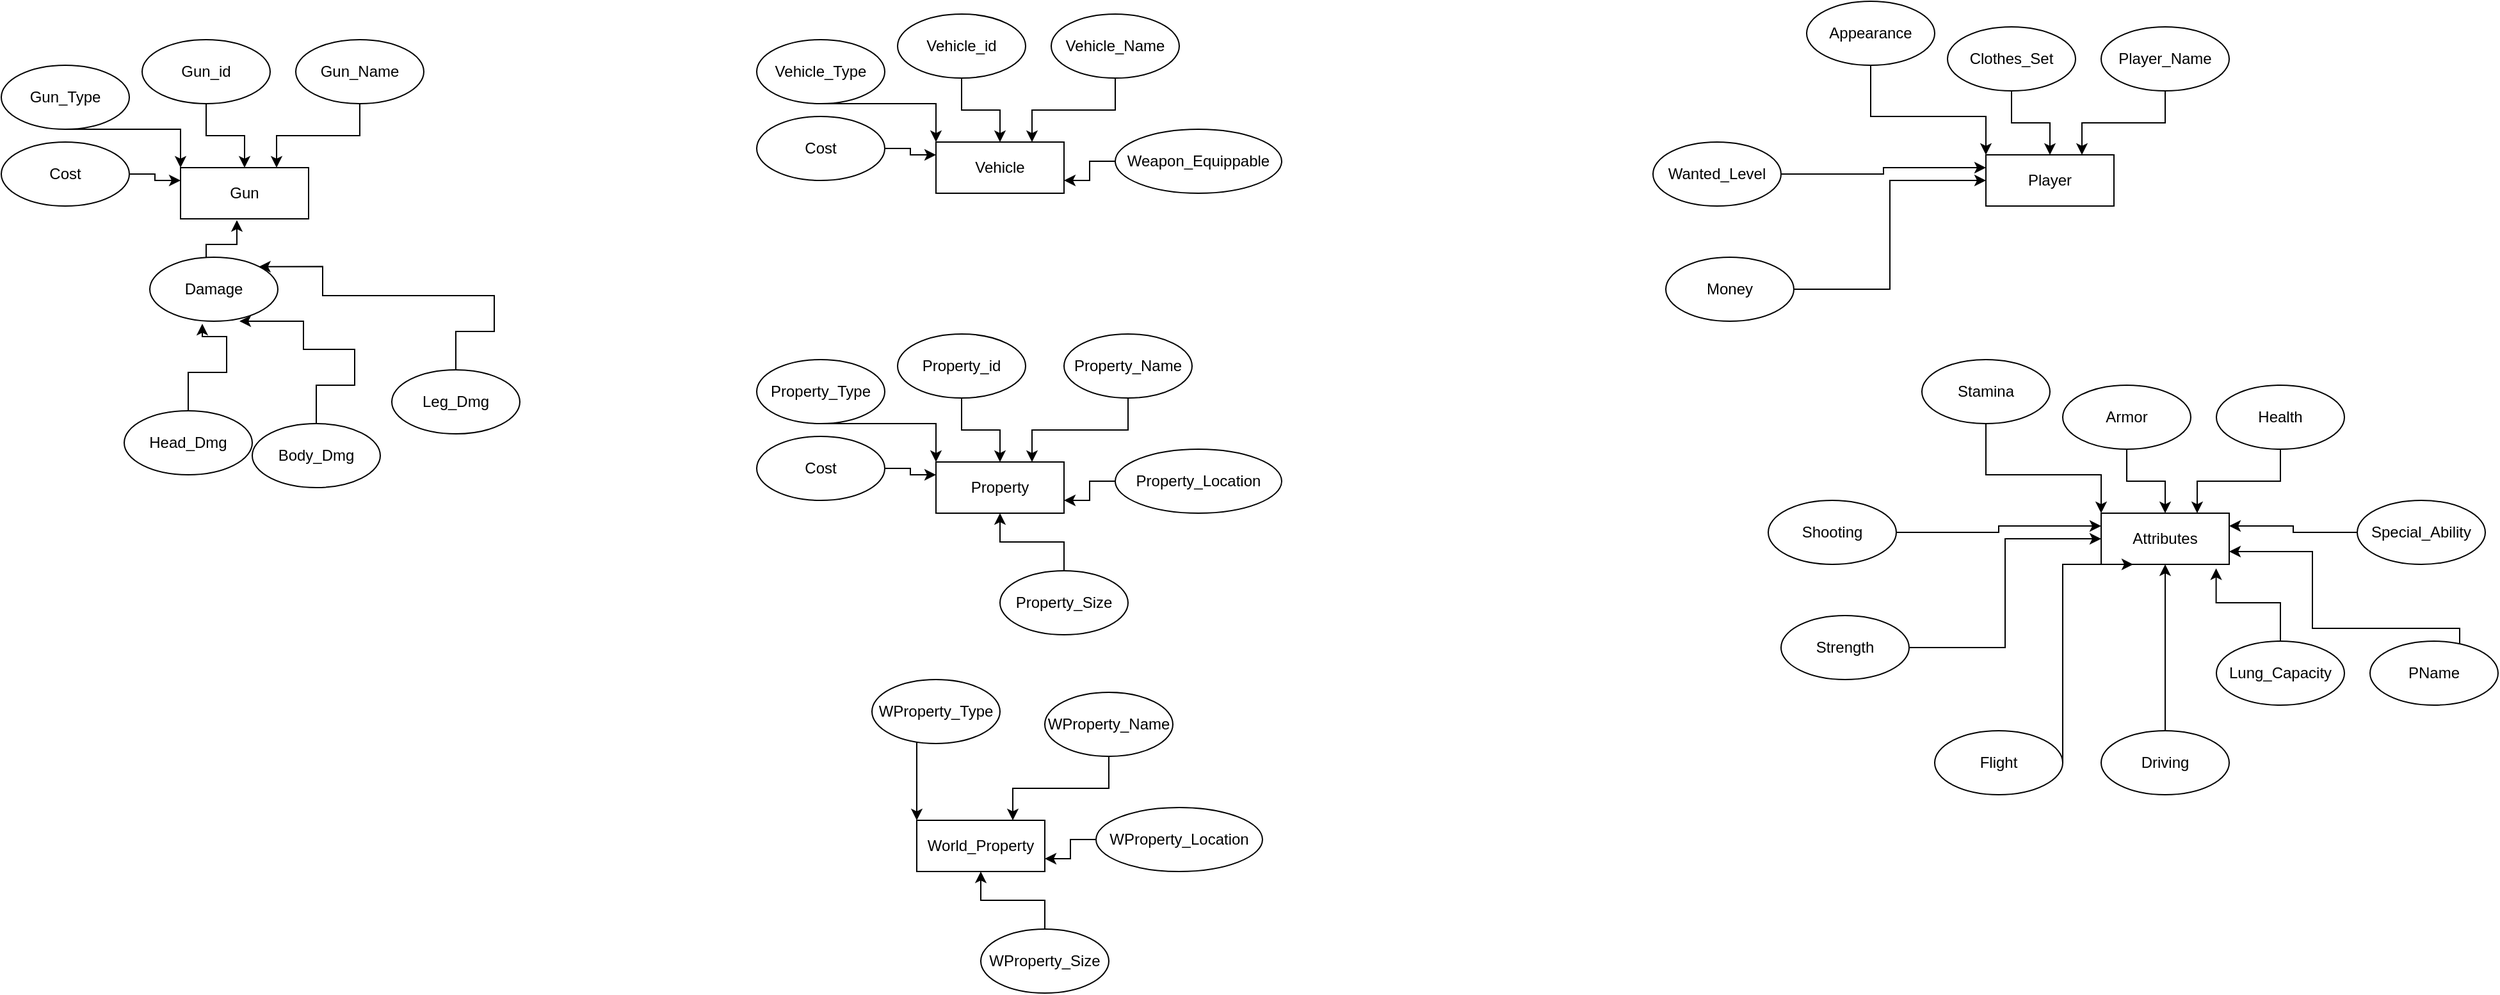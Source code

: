 <mxfile version="15.9.6" type="github" pages="2">
  <diagram id="R2lEEEUBdFMjLlhIrx00" name="Page-1">
    <mxGraphModel dx="1009" dy="1096" grid="1" gridSize="10" guides="1" tooltips="1" connect="1" arrows="1" fold="1" page="1" pageScale="1" pageWidth="850" pageHeight="1100" math="0" shadow="0" extFonts="Permanent Marker^https://fonts.googleapis.com/css?family=Permanent+Marker">
      <root>
        <mxCell id="0" />
        <mxCell id="1" parent="0" />
        <mxCell id="qchl_65KG_xpSbtckRRL-1" value="Gun" style="whiteSpace=wrap;html=1;align=center;" parent="1" vertex="1">
          <mxGeometry x="160" y="210" width="100" height="40" as="geometry" />
        </mxCell>
        <mxCell id="qchl_65KG_xpSbtckRRL-7" style="edgeStyle=orthogonalEdgeStyle;rounded=0;orthogonalLoop=1;jettySize=auto;html=1;" parent="1" source="qchl_65KG_xpSbtckRRL-2" target="qchl_65KG_xpSbtckRRL-1" edge="1">
          <mxGeometry relative="1" as="geometry" />
        </mxCell>
        <mxCell id="qchl_65KG_xpSbtckRRL-2" value="Gun_id" style="ellipse;whiteSpace=wrap;html=1;align=center;" parent="1" vertex="1">
          <mxGeometry x="130" y="110" width="100" height="50" as="geometry" />
        </mxCell>
        <mxCell id="qchl_65KG_xpSbtckRRL-8" style="edgeStyle=orthogonalEdgeStyle;rounded=0;orthogonalLoop=1;jettySize=auto;html=1;entryX=0.75;entryY=0;entryDx=0;entryDy=0;" parent="1" source="qchl_65KG_xpSbtckRRL-9" target="qchl_65KG_xpSbtckRRL-1" edge="1">
          <mxGeometry relative="1" as="geometry">
            <mxPoint x="330" y="210" as="targetPoint" />
          </mxGeometry>
        </mxCell>
        <mxCell id="qchl_65KG_xpSbtckRRL-9" value="Gun_Name" style="ellipse;whiteSpace=wrap;html=1;align=center;" parent="1" vertex="1">
          <mxGeometry x="250" y="110" width="100" height="50" as="geometry" />
        </mxCell>
        <mxCell id="qchl_65KG_xpSbtckRRL-10" style="edgeStyle=orthogonalEdgeStyle;rounded=0;orthogonalLoop=1;jettySize=auto;html=1;entryX=0;entryY=0;entryDx=0;entryDy=0;" parent="1" source="qchl_65KG_xpSbtckRRL-11" target="qchl_65KG_xpSbtckRRL-1" edge="1">
          <mxGeometry relative="1" as="geometry">
            <mxPoint x="100" y="230" as="targetPoint" />
            <Array as="points">
              <mxPoint x="160" y="180" />
            </Array>
          </mxGeometry>
        </mxCell>
        <mxCell id="qchl_65KG_xpSbtckRRL-11" value="Gun_Type" style="ellipse;whiteSpace=wrap;html=1;align=center;" parent="1" vertex="1">
          <mxGeometry x="20" y="130" width="100" height="50" as="geometry" />
        </mxCell>
        <mxCell id="qchl_65KG_xpSbtckRRL-12" style="edgeStyle=orthogonalEdgeStyle;rounded=0;orthogonalLoop=1;jettySize=auto;html=1;entryX=0;entryY=0.25;entryDx=0;entryDy=0;" parent="1" source="qchl_65KG_xpSbtckRRL-13" target="qchl_65KG_xpSbtckRRL-1" edge="1">
          <mxGeometry relative="1" as="geometry">
            <mxPoint x="100" y="290" as="targetPoint" />
          </mxGeometry>
        </mxCell>
        <mxCell id="qchl_65KG_xpSbtckRRL-13" value="Cost" style="ellipse;whiteSpace=wrap;html=1;align=center;" parent="1" vertex="1">
          <mxGeometry x="20" y="190" width="100" height="50" as="geometry" />
        </mxCell>
        <mxCell id="qchl_65KG_xpSbtckRRL-14" style="edgeStyle=orthogonalEdgeStyle;rounded=0;orthogonalLoop=1;jettySize=auto;html=1;entryX=0.44;entryY=1.025;entryDx=0;entryDy=0;entryPerimeter=0;" parent="1" source="qchl_65KG_xpSbtckRRL-15" target="qchl_65KG_xpSbtckRRL-1" edge="1">
          <mxGeometry relative="1" as="geometry">
            <mxPoint x="140" y="360" as="targetPoint" />
            <Array as="points">
              <mxPoint x="180" y="330" />
              <mxPoint x="180" y="270" />
              <mxPoint x="204" y="270" />
            </Array>
          </mxGeometry>
        </mxCell>
        <mxCell id="qchl_65KG_xpSbtckRRL-15" value="Damage" style="ellipse;whiteSpace=wrap;html=1;align=center;" parent="1" vertex="1">
          <mxGeometry x="136" y="280" width="100" height="50" as="geometry" />
        </mxCell>
        <mxCell id="qchl_65KG_xpSbtckRRL-17" style="edgeStyle=orthogonalEdgeStyle;rounded=0;orthogonalLoop=1;jettySize=auto;html=1;entryX=0.41;entryY=1.04;entryDx=0;entryDy=0;entryPerimeter=0;" parent="1" source="qchl_65KG_xpSbtckRRL-18" target="qchl_65KG_xpSbtckRRL-15" edge="1">
          <mxGeometry relative="1" as="geometry">
            <mxPoint x="196" y="500" as="targetPoint" />
            <Array as="points">
              <mxPoint x="166" y="370" />
              <mxPoint x="196" y="370" />
              <mxPoint x="196" y="342" />
            </Array>
          </mxGeometry>
        </mxCell>
        <mxCell id="qchl_65KG_xpSbtckRRL-18" value="Head_Dmg" style="ellipse;whiteSpace=wrap;html=1;align=center;" parent="1" vertex="1">
          <mxGeometry x="116" y="400" width="100" height="50" as="geometry" />
        </mxCell>
        <mxCell id="qchl_65KG_xpSbtckRRL-19" style="edgeStyle=orthogonalEdgeStyle;rounded=0;orthogonalLoop=1;jettySize=auto;html=1;entryX=0.7;entryY=1;entryDx=0;entryDy=0;entryPerimeter=0;" parent="1" source="qchl_65KG_xpSbtckRRL-20" target="qchl_65KG_xpSbtckRRL-15" edge="1">
          <mxGeometry relative="1" as="geometry">
            <mxPoint x="327" y="352" as="targetPoint" />
            <Array as="points">
              <mxPoint x="266" y="380" />
              <mxPoint x="296" y="380" />
              <mxPoint x="296" y="352" />
              <mxPoint x="256" y="352" />
            </Array>
          </mxGeometry>
        </mxCell>
        <mxCell id="qchl_65KG_xpSbtckRRL-20" value="Body_Dmg" style="ellipse;whiteSpace=wrap;html=1;align=center;" parent="1" vertex="1">
          <mxGeometry x="216" y="410" width="100" height="50" as="geometry" />
        </mxCell>
        <mxCell id="qchl_65KG_xpSbtckRRL-21" style="edgeStyle=orthogonalEdgeStyle;rounded=0;orthogonalLoop=1;jettySize=auto;html=1;entryX=1;entryY=0;entryDx=0;entryDy=0;" parent="1" source="qchl_65KG_xpSbtckRRL-22" target="qchl_65KG_xpSbtckRRL-15" edge="1">
          <mxGeometry relative="1" as="geometry">
            <mxPoint x="436" y="310" as="targetPoint" />
            <Array as="points">
              <mxPoint x="375" y="338" />
              <mxPoint x="405" y="338" />
              <mxPoint x="405" y="310" />
              <mxPoint x="271" y="310" />
            </Array>
          </mxGeometry>
        </mxCell>
        <mxCell id="qchl_65KG_xpSbtckRRL-22" value="Leg_Dmg" style="ellipse;whiteSpace=wrap;html=1;align=center;" parent="1" vertex="1">
          <mxGeometry x="325" y="368" width="100" height="50" as="geometry" />
        </mxCell>
        <mxCell id="qchl_65KG_xpSbtckRRL-24" value="Vehicle" style="whiteSpace=wrap;html=1;align=center;" parent="1" vertex="1">
          <mxGeometry x="750" y="190" width="100" height="40" as="geometry" />
        </mxCell>
        <mxCell id="qchl_65KG_xpSbtckRRL-25" style="edgeStyle=orthogonalEdgeStyle;rounded=0;orthogonalLoop=1;jettySize=auto;html=1;" parent="1" source="qchl_65KG_xpSbtckRRL-26" target="qchl_65KG_xpSbtckRRL-24" edge="1">
          <mxGeometry relative="1" as="geometry" />
        </mxCell>
        <mxCell id="qchl_65KG_xpSbtckRRL-26" value="Vehicle_id" style="ellipse;whiteSpace=wrap;html=1;align=center;" parent="1" vertex="1">
          <mxGeometry x="720" y="90" width="100" height="50" as="geometry" />
        </mxCell>
        <mxCell id="qchl_65KG_xpSbtckRRL-27" style="edgeStyle=orthogonalEdgeStyle;rounded=0;orthogonalLoop=1;jettySize=auto;html=1;entryX=0.75;entryY=0;entryDx=0;entryDy=0;" parent="1" source="qchl_65KG_xpSbtckRRL-28" target="qchl_65KG_xpSbtckRRL-24" edge="1">
          <mxGeometry relative="1" as="geometry">
            <mxPoint x="920" y="190" as="targetPoint" />
          </mxGeometry>
        </mxCell>
        <mxCell id="qchl_65KG_xpSbtckRRL-28" value="Vehicle_Name" style="ellipse;whiteSpace=wrap;html=1;align=center;" parent="1" vertex="1">
          <mxGeometry x="840" y="90" width="100" height="50" as="geometry" />
        </mxCell>
        <mxCell id="qchl_65KG_xpSbtckRRL-29" style="edgeStyle=orthogonalEdgeStyle;rounded=0;orthogonalLoop=1;jettySize=auto;html=1;entryX=0;entryY=0;entryDx=0;entryDy=0;" parent="1" source="qchl_65KG_xpSbtckRRL-30" target="qchl_65KG_xpSbtckRRL-24" edge="1">
          <mxGeometry relative="1" as="geometry">
            <mxPoint x="690" y="210" as="targetPoint" />
            <Array as="points">
              <mxPoint x="750" y="160" />
            </Array>
          </mxGeometry>
        </mxCell>
        <mxCell id="qchl_65KG_xpSbtckRRL-30" value="Vehicle_Type" style="ellipse;whiteSpace=wrap;html=1;align=center;" parent="1" vertex="1">
          <mxGeometry x="610" y="110" width="100" height="50" as="geometry" />
        </mxCell>
        <mxCell id="qchl_65KG_xpSbtckRRL-31" style="edgeStyle=orthogonalEdgeStyle;rounded=0;orthogonalLoop=1;jettySize=auto;html=1;entryX=0;entryY=0.25;entryDx=0;entryDy=0;" parent="1" source="qchl_65KG_xpSbtckRRL-32" target="qchl_65KG_xpSbtckRRL-24" edge="1">
          <mxGeometry relative="1" as="geometry">
            <mxPoint x="690" y="270" as="targetPoint" />
          </mxGeometry>
        </mxCell>
        <mxCell id="qchl_65KG_xpSbtckRRL-32" value="Cost" style="ellipse;whiteSpace=wrap;html=1;align=center;" parent="1" vertex="1">
          <mxGeometry x="610" y="170" width="100" height="50" as="geometry" />
        </mxCell>
        <mxCell id="qchl_65KG_xpSbtckRRL-41" style="edgeStyle=orthogonalEdgeStyle;rounded=0;orthogonalLoop=1;jettySize=auto;html=1;entryX=1;entryY=0.75;entryDx=0;entryDy=0;" parent="1" source="qchl_65KG_xpSbtckRRL-42" target="qchl_65KG_xpSbtckRRL-24" edge="1">
          <mxGeometry relative="1" as="geometry">
            <mxPoint x="1030" y="210" as="targetPoint" />
          </mxGeometry>
        </mxCell>
        <mxCell id="qchl_65KG_xpSbtckRRL-42" value="Weapon_Equippable" style="ellipse;whiteSpace=wrap;html=1;align=center;" parent="1" vertex="1">
          <mxGeometry x="890" y="180" width="130" height="50" as="geometry" />
        </mxCell>
        <mxCell id="qchl_65KG_xpSbtckRRL-43" value="Property" style="whiteSpace=wrap;html=1;align=center;" parent="1" vertex="1">
          <mxGeometry x="750" y="440" width="100" height="40" as="geometry" />
        </mxCell>
        <mxCell id="qchl_65KG_xpSbtckRRL-44" style="edgeStyle=orthogonalEdgeStyle;rounded=0;orthogonalLoop=1;jettySize=auto;html=1;" parent="1" source="qchl_65KG_xpSbtckRRL-45" target="qchl_65KG_xpSbtckRRL-43" edge="1">
          <mxGeometry relative="1" as="geometry" />
        </mxCell>
        <mxCell id="qchl_65KG_xpSbtckRRL-45" value="Property_id" style="ellipse;whiteSpace=wrap;html=1;align=center;" parent="1" vertex="1">
          <mxGeometry x="720" y="340" width="100" height="50" as="geometry" />
        </mxCell>
        <mxCell id="qchl_65KG_xpSbtckRRL-46" style="edgeStyle=orthogonalEdgeStyle;rounded=0;orthogonalLoop=1;jettySize=auto;html=1;entryX=0.75;entryY=0;entryDx=0;entryDy=0;" parent="1" source="qchl_65KG_xpSbtckRRL-47" target="qchl_65KG_xpSbtckRRL-43" edge="1">
          <mxGeometry relative="1" as="geometry">
            <mxPoint x="920" y="440" as="targetPoint" />
          </mxGeometry>
        </mxCell>
        <mxCell id="qchl_65KG_xpSbtckRRL-47" value="Property_Name" style="ellipse;whiteSpace=wrap;html=1;align=center;" parent="1" vertex="1">
          <mxGeometry x="850" y="340" width="100" height="50" as="geometry" />
        </mxCell>
        <mxCell id="qchl_65KG_xpSbtckRRL-48" style="edgeStyle=orthogonalEdgeStyle;rounded=0;orthogonalLoop=1;jettySize=auto;html=1;entryX=0;entryY=0;entryDx=0;entryDy=0;" parent="1" source="qchl_65KG_xpSbtckRRL-49" target="qchl_65KG_xpSbtckRRL-43" edge="1">
          <mxGeometry relative="1" as="geometry">
            <mxPoint x="690" y="460" as="targetPoint" />
            <Array as="points">
              <mxPoint x="750" y="410" />
            </Array>
          </mxGeometry>
        </mxCell>
        <mxCell id="qchl_65KG_xpSbtckRRL-49" value="Property_Type" style="ellipse;whiteSpace=wrap;html=1;align=center;" parent="1" vertex="1">
          <mxGeometry x="610" y="360" width="100" height="50" as="geometry" />
        </mxCell>
        <mxCell id="qchl_65KG_xpSbtckRRL-50" style="edgeStyle=orthogonalEdgeStyle;rounded=0;orthogonalLoop=1;jettySize=auto;html=1;entryX=0;entryY=0.25;entryDx=0;entryDy=0;" parent="1" source="qchl_65KG_xpSbtckRRL-51" target="qchl_65KG_xpSbtckRRL-43" edge="1">
          <mxGeometry relative="1" as="geometry">
            <mxPoint x="690" y="520" as="targetPoint" />
          </mxGeometry>
        </mxCell>
        <mxCell id="qchl_65KG_xpSbtckRRL-51" value="Cost" style="ellipse;whiteSpace=wrap;html=1;align=center;" parent="1" vertex="1">
          <mxGeometry x="610" y="420" width="100" height="50" as="geometry" />
        </mxCell>
        <mxCell id="qchl_65KG_xpSbtckRRL-52" style="edgeStyle=orthogonalEdgeStyle;rounded=0;orthogonalLoop=1;jettySize=auto;html=1;entryX=1;entryY=0.75;entryDx=0;entryDy=0;" parent="1" source="qchl_65KG_xpSbtckRRL-53" target="qchl_65KG_xpSbtckRRL-43" edge="1">
          <mxGeometry relative="1" as="geometry">
            <mxPoint x="1030" y="460" as="targetPoint" />
          </mxGeometry>
        </mxCell>
        <mxCell id="qchl_65KG_xpSbtckRRL-53" value="Property_Location" style="ellipse;whiteSpace=wrap;html=1;align=center;" parent="1" vertex="1">
          <mxGeometry x="890" y="430" width="130" height="50" as="geometry" />
        </mxCell>
        <mxCell id="qchl_65KG_xpSbtckRRL-55" style="edgeStyle=orthogonalEdgeStyle;rounded=0;orthogonalLoop=1;jettySize=auto;html=1;" parent="1" source="qchl_65KG_xpSbtckRRL-54" target="qchl_65KG_xpSbtckRRL-43" edge="1">
          <mxGeometry relative="1" as="geometry" />
        </mxCell>
        <mxCell id="qchl_65KG_xpSbtckRRL-54" value="Property_Size" style="ellipse;whiteSpace=wrap;html=1;align=center;" parent="1" vertex="1">
          <mxGeometry x="800" y="525" width="100" height="50" as="geometry" />
        </mxCell>
        <mxCell id="qchl_65KG_xpSbtckRRL-58" value="World_Property" style="whiteSpace=wrap;html=1;align=center;" parent="1" vertex="1">
          <mxGeometry x="735" y="720" width="100" height="40" as="geometry" />
        </mxCell>
        <mxCell id="qchl_65KG_xpSbtckRRL-61" style="edgeStyle=orthogonalEdgeStyle;rounded=0;orthogonalLoop=1;jettySize=auto;html=1;entryX=0.75;entryY=0;entryDx=0;entryDy=0;" parent="1" source="qchl_65KG_xpSbtckRRL-62" target="qchl_65KG_xpSbtckRRL-58" edge="1">
          <mxGeometry relative="1" as="geometry">
            <mxPoint x="905" y="720" as="targetPoint" />
          </mxGeometry>
        </mxCell>
        <mxCell id="qchl_65KG_xpSbtckRRL-62" value="WProperty_Name" style="ellipse;whiteSpace=wrap;html=1;align=center;" parent="1" vertex="1">
          <mxGeometry x="835" y="620" width="100" height="50" as="geometry" />
        </mxCell>
        <mxCell id="qchl_65KG_xpSbtckRRL-63" style="edgeStyle=orthogonalEdgeStyle;rounded=0;orthogonalLoop=1;jettySize=auto;html=1;entryX=0;entryY=0;entryDx=0;entryDy=0;" parent="1" source="qchl_65KG_xpSbtckRRL-64" target="qchl_65KG_xpSbtckRRL-58" edge="1">
          <mxGeometry relative="1" as="geometry">
            <mxPoint x="675" y="740" as="targetPoint" />
            <Array as="points">
              <mxPoint x="735" y="690" />
            </Array>
          </mxGeometry>
        </mxCell>
        <mxCell id="qchl_65KG_xpSbtckRRL-64" value="WProperty_Type" style="ellipse;whiteSpace=wrap;html=1;align=center;" parent="1" vertex="1">
          <mxGeometry x="700" y="610" width="100" height="50" as="geometry" />
        </mxCell>
        <mxCell id="qchl_65KG_xpSbtckRRL-67" style="edgeStyle=orthogonalEdgeStyle;rounded=0;orthogonalLoop=1;jettySize=auto;html=1;entryX=1;entryY=0.75;entryDx=0;entryDy=0;" parent="1" source="qchl_65KG_xpSbtckRRL-68" target="qchl_65KG_xpSbtckRRL-58" edge="1">
          <mxGeometry relative="1" as="geometry">
            <mxPoint x="1015" y="740" as="targetPoint" />
          </mxGeometry>
        </mxCell>
        <mxCell id="qchl_65KG_xpSbtckRRL-68" value="WProperty_Location" style="ellipse;whiteSpace=wrap;html=1;align=center;" parent="1" vertex="1">
          <mxGeometry x="875" y="710" width="130" height="50" as="geometry" />
        </mxCell>
        <mxCell id="qchl_65KG_xpSbtckRRL-69" style="edgeStyle=orthogonalEdgeStyle;rounded=0;orthogonalLoop=1;jettySize=auto;html=1;" parent="1" source="qchl_65KG_xpSbtckRRL-70" target="qchl_65KG_xpSbtckRRL-58" edge="1">
          <mxGeometry relative="1" as="geometry" />
        </mxCell>
        <mxCell id="qchl_65KG_xpSbtckRRL-70" value="WProperty_Size" style="ellipse;whiteSpace=wrap;html=1;align=center;" parent="1" vertex="1">
          <mxGeometry x="785" y="805" width="100" height="50" as="geometry" />
        </mxCell>
        <mxCell id="qchl_65KG_xpSbtckRRL-71" value="Player" style="whiteSpace=wrap;html=1;align=center;" parent="1" vertex="1">
          <mxGeometry x="1570" y="200" width="100" height="40" as="geometry" />
        </mxCell>
        <mxCell id="qchl_65KG_xpSbtckRRL-72" style="edgeStyle=orthogonalEdgeStyle;rounded=0;orthogonalLoop=1;jettySize=auto;html=1;" parent="1" source="qchl_65KG_xpSbtckRRL-73" target="qchl_65KG_xpSbtckRRL-71" edge="1">
          <mxGeometry relative="1" as="geometry" />
        </mxCell>
        <mxCell id="qchl_65KG_xpSbtckRRL-73" value="Clothes_Set" style="ellipse;whiteSpace=wrap;html=1;align=center;" parent="1" vertex="1">
          <mxGeometry x="1540" y="100" width="100" height="50" as="geometry" />
        </mxCell>
        <mxCell id="qchl_65KG_xpSbtckRRL-74" style="edgeStyle=orthogonalEdgeStyle;rounded=0;orthogonalLoop=1;jettySize=auto;html=1;entryX=0.75;entryY=0;entryDx=0;entryDy=0;" parent="1" source="qchl_65KG_xpSbtckRRL-75" target="qchl_65KG_xpSbtckRRL-71" edge="1">
          <mxGeometry relative="1" as="geometry">
            <mxPoint x="1740" y="200" as="targetPoint" />
          </mxGeometry>
        </mxCell>
        <mxCell id="qchl_65KG_xpSbtckRRL-75" value="Player_Name" style="ellipse;whiteSpace=wrap;html=1;align=center;" parent="1" vertex="1">
          <mxGeometry x="1660" y="100" width="100" height="50" as="geometry" />
        </mxCell>
        <mxCell id="qchl_65KG_xpSbtckRRL-76" style="edgeStyle=orthogonalEdgeStyle;rounded=0;orthogonalLoop=1;jettySize=auto;html=1;entryX=0;entryY=0;entryDx=0;entryDy=0;" parent="1" source="qchl_65KG_xpSbtckRRL-77" target="qchl_65KG_xpSbtckRRL-71" edge="1">
          <mxGeometry relative="1" as="geometry">
            <mxPoint x="1510" y="220" as="targetPoint" />
            <Array as="points">
              <mxPoint x="1570" y="170" />
            </Array>
          </mxGeometry>
        </mxCell>
        <mxCell id="qchl_65KG_xpSbtckRRL-77" value="Appearance" style="ellipse;whiteSpace=wrap;html=1;align=center;" parent="1" vertex="1">
          <mxGeometry x="1430" y="80" width="100" height="50" as="geometry" />
        </mxCell>
        <mxCell id="qchl_65KG_xpSbtckRRL-78" style="edgeStyle=orthogonalEdgeStyle;rounded=0;orthogonalLoop=1;jettySize=auto;html=1;entryX=0;entryY=0.25;entryDx=0;entryDy=0;" parent="1" source="qchl_65KG_xpSbtckRRL-79" target="qchl_65KG_xpSbtckRRL-71" edge="1">
          <mxGeometry relative="1" as="geometry">
            <mxPoint x="1510" y="280" as="targetPoint" />
          </mxGeometry>
        </mxCell>
        <mxCell id="qchl_65KG_xpSbtckRRL-79" value="Wanted_Level" style="ellipse;whiteSpace=wrap;html=1;align=center;" parent="1" vertex="1">
          <mxGeometry x="1310" y="190" width="100" height="50" as="geometry" />
        </mxCell>
        <mxCell id="qchl_65KG_xpSbtckRRL-88" style="edgeStyle=orthogonalEdgeStyle;rounded=0;orthogonalLoop=1;jettySize=auto;html=1;entryX=0;entryY=0.5;entryDx=0;entryDy=0;" parent="1" source="qchl_65KG_xpSbtckRRL-89" target="qchl_65KG_xpSbtckRRL-71" edge="1">
          <mxGeometry relative="1" as="geometry">
            <mxPoint x="1580" y="300" as="targetPoint" />
          </mxGeometry>
        </mxCell>
        <mxCell id="qchl_65KG_xpSbtckRRL-89" value="Money" style="ellipse;whiteSpace=wrap;html=1;align=center;" parent="1" vertex="1">
          <mxGeometry x="1320" y="280" width="100" height="50" as="geometry" />
        </mxCell>
        <mxCell id="qchl_65KG_xpSbtckRRL-90" value="Attributes" style="whiteSpace=wrap;html=1;align=center;" parent="1" vertex="1">
          <mxGeometry x="1660" y="480" width="100" height="40" as="geometry" />
        </mxCell>
        <mxCell id="qchl_65KG_xpSbtckRRL-91" style="edgeStyle=orthogonalEdgeStyle;rounded=0;orthogonalLoop=1;jettySize=auto;html=1;" parent="1" source="qchl_65KG_xpSbtckRRL-92" target="qchl_65KG_xpSbtckRRL-90" edge="1">
          <mxGeometry relative="1" as="geometry" />
        </mxCell>
        <mxCell id="qchl_65KG_xpSbtckRRL-92" value="Armor" style="ellipse;whiteSpace=wrap;html=1;align=center;" parent="1" vertex="1">
          <mxGeometry x="1630" y="380" width="100" height="50" as="geometry" />
        </mxCell>
        <mxCell id="qchl_65KG_xpSbtckRRL-93" style="edgeStyle=orthogonalEdgeStyle;rounded=0;orthogonalLoop=1;jettySize=auto;html=1;entryX=0.75;entryY=0;entryDx=0;entryDy=0;" parent="1" source="qchl_65KG_xpSbtckRRL-94" target="qchl_65KG_xpSbtckRRL-90" edge="1">
          <mxGeometry relative="1" as="geometry">
            <mxPoint x="1830" y="480" as="targetPoint" />
          </mxGeometry>
        </mxCell>
        <mxCell id="qchl_65KG_xpSbtckRRL-94" value="Health" style="ellipse;whiteSpace=wrap;html=1;align=center;" parent="1" vertex="1">
          <mxGeometry x="1750" y="380" width="100" height="50" as="geometry" />
        </mxCell>
        <mxCell id="qchl_65KG_xpSbtckRRL-95" style="edgeStyle=orthogonalEdgeStyle;rounded=0;orthogonalLoop=1;jettySize=auto;html=1;entryX=0;entryY=0;entryDx=0;entryDy=0;" parent="1" source="qchl_65KG_xpSbtckRRL-96" target="qchl_65KG_xpSbtckRRL-90" edge="1">
          <mxGeometry relative="1" as="geometry">
            <mxPoint x="1600" y="500" as="targetPoint" />
            <Array as="points">
              <mxPoint x="1660" y="450" />
            </Array>
          </mxGeometry>
        </mxCell>
        <mxCell id="qchl_65KG_xpSbtckRRL-96" value="Stamina" style="ellipse;whiteSpace=wrap;html=1;align=center;" parent="1" vertex="1">
          <mxGeometry x="1520" y="360" width="100" height="50" as="geometry" />
        </mxCell>
        <mxCell id="qchl_65KG_xpSbtckRRL-97" style="edgeStyle=orthogonalEdgeStyle;rounded=0;orthogonalLoop=1;jettySize=auto;html=1;entryX=0;entryY=0.25;entryDx=0;entryDy=0;" parent="1" source="qchl_65KG_xpSbtckRRL-98" target="qchl_65KG_xpSbtckRRL-90" edge="1">
          <mxGeometry relative="1" as="geometry">
            <mxPoint x="1600" y="560" as="targetPoint" />
          </mxGeometry>
        </mxCell>
        <mxCell id="qchl_65KG_xpSbtckRRL-98" value="Shooting" style="ellipse;whiteSpace=wrap;html=1;align=center;" parent="1" vertex="1">
          <mxGeometry x="1400" y="470" width="100" height="50" as="geometry" />
        </mxCell>
        <mxCell id="qchl_65KG_xpSbtckRRL-99" style="edgeStyle=orthogonalEdgeStyle;rounded=0;orthogonalLoop=1;jettySize=auto;html=1;entryX=0;entryY=0.5;entryDx=0;entryDy=0;" parent="1" source="qchl_65KG_xpSbtckRRL-100" target="qchl_65KG_xpSbtckRRL-90" edge="1">
          <mxGeometry relative="1" as="geometry">
            <mxPoint x="1670" y="580" as="targetPoint" />
          </mxGeometry>
        </mxCell>
        <mxCell id="qchl_65KG_xpSbtckRRL-100" value="Strength" style="ellipse;whiteSpace=wrap;html=1;align=center;" parent="1" vertex="1">
          <mxGeometry x="1410" y="560" width="100" height="50" as="geometry" />
        </mxCell>
        <mxCell id="qchl_65KG_xpSbtckRRL-101" style="edgeStyle=orthogonalEdgeStyle;rounded=0;orthogonalLoop=1;jettySize=auto;html=1;entryX=0.5;entryY=1;entryDx=0;entryDy=0;" parent="1" source="qchl_65KG_xpSbtckRRL-102" target="qchl_65KG_xpSbtckRRL-90" edge="1">
          <mxGeometry relative="1" as="geometry">
            <mxPoint x="1770" y="520" as="targetPoint" />
          </mxGeometry>
        </mxCell>
        <mxCell id="qchl_65KG_xpSbtckRRL-102" value="Driving" style="ellipse;whiteSpace=wrap;html=1;align=center;" parent="1" vertex="1">
          <mxGeometry x="1660" y="650" width="100" height="50" as="geometry" />
        </mxCell>
        <mxCell id="qchl_65KG_xpSbtckRRL-103" style="edgeStyle=orthogonalEdgeStyle;rounded=0;orthogonalLoop=1;jettySize=auto;html=1;entryX=0.898;entryY=1.079;entryDx=0;entryDy=0;entryPerimeter=0;" parent="1" source="qchl_65KG_xpSbtckRRL-104" target="qchl_65KG_xpSbtckRRL-90" edge="1">
          <mxGeometry relative="1" as="geometry">
            <mxPoint x="1885" y="720" as="targetPoint" />
          </mxGeometry>
        </mxCell>
        <mxCell id="qchl_65KG_xpSbtckRRL-104" value="Lung_Capacity" style="ellipse;whiteSpace=wrap;html=1;align=center;" parent="1" vertex="1">
          <mxGeometry x="1750" y="580" width="100" height="50" as="geometry" />
        </mxCell>
        <mxCell id="qchl_65KG_xpSbtckRRL-105" style="edgeStyle=orthogonalEdgeStyle;rounded=0;orthogonalLoop=1;jettySize=auto;html=1;entryX=0.25;entryY=1;entryDx=0;entryDy=0;" parent="1" source="qchl_65KG_xpSbtckRRL-106" target="qchl_65KG_xpSbtckRRL-90" edge="1">
          <mxGeometry relative="1" as="geometry">
            <mxPoint x="1670" y="570" as="targetPoint" />
            <Array as="points">
              <mxPoint x="1630" y="520" />
            </Array>
          </mxGeometry>
        </mxCell>
        <mxCell id="qchl_65KG_xpSbtckRRL-106" value="Flight" style="ellipse;whiteSpace=wrap;html=1;align=center;" parent="1" vertex="1">
          <mxGeometry x="1530" y="650" width="100" height="50" as="geometry" />
        </mxCell>
        <mxCell id="qchl_65KG_xpSbtckRRL-108" style="edgeStyle=orthogonalEdgeStyle;rounded=0;orthogonalLoop=1;jettySize=auto;html=1;entryX=1;entryY=0.75;entryDx=0;entryDy=0;" parent="1" source="qchl_65KG_xpSbtckRRL-109" target="qchl_65KG_xpSbtckRRL-90" edge="1">
          <mxGeometry relative="1" as="geometry">
            <mxPoint x="1940" y="460" as="targetPoint" />
            <Array as="points">
              <mxPoint x="1940" y="570" />
              <mxPoint x="1825" y="570" />
              <mxPoint x="1825" y="510" />
            </Array>
          </mxGeometry>
        </mxCell>
        <mxCell id="qchl_65KG_xpSbtckRRL-109" value="PName" style="ellipse;whiteSpace=wrap;html=1;align=center;" parent="1" vertex="1">
          <mxGeometry x="1870" y="580" width="100" height="50" as="geometry" />
        </mxCell>
        <mxCell id="qchl_65KG_xpSbtckRRL-110" style="edgeStyle=orthogonalEdgeStyle;rounded=0;orthogonalLoop=1;jettySize=auto;html=1;entryX=1;entryY=0.25;entryDx=0;entryDy=0;" parent="1" source="qchl_65KG_xpSbtckRRL-111" target="qchl_65KG_xpSbtckRRL-90" edge="1">
          <mxGeometry relative="1" as="geometry">
            <mxPoint x="1979.8" y="463.16" as="targetPoint" />
          </mxGeometry>
        </mxCell>
        <mxCell id="qchl_65KG_xpSbtckRRL-111" value="Special_Ability" style="ellipse;whiteSpace=wrap;html=1;align=center;" parent="1" vertex="1">
          <mxGeometry x="1860" y="470" width="100" height="50" as="geometry" />
        </mxCell>
      </root>
    </mxGraphModel>
  </diagram>
  <diagram id="N0MDrk6gwrcIpVZHjptZ" name="Page-2">
    <mxGraphModel dx="757" dy="822" grid="1" gridSize="10" guides="1" tooltips="1" connect="1" arrows="1" fold="1" page="1" pageScale="1" pageWidth="827" pageHeight="1169" math="0" shadow="0">
      <root>
        <mxCell id="S_ySvswpd-Fd6EDV8Ecz-0" />
        <mxCell id="S_ySvswpd-Fd6EDV8Ecz-1" parent="S_ySvswpd-Fd6EDV8Ecz-0" />
        <mxCell id="1RJlVSkSbTlHXv3AcvY7-3" value="Gun" style="shape=table;startSize=30;container=1;collapsible=1;childLayout=tableLayout;fixedRows=1;rowLines=0;fontStyle=1;align=center;resizeLast=1;" vertex="1" parent="S_ySvswpd-Fd6EDV8Ecz-1">
          <mxGeometry x="20" y="40" width="180" height="250" as="geometry" />
        </mxCell>
        <mxCell id="1RJlVSkSbTlHXv3AcvY7-4" value="" style="shape=partialRectangle;collapsible=0;dropTarget=0;pointerEvents=0;fillColor=none;top=0;left=0;bottom=1;right=0;points=[[0,0.5],[1,0.5]];portConstraint=eastwest;" vertex="1" parent="1RJlVSkSbTlHXv3AcvY7-3">
          <mxGeometry y="30" width="180" height="30" as="geometry" />
        </mxCell>
        <mxCell id="1RJlVSkSbTlHXv3AcvY7-5" value="PK" style="shape=partialRectangle;connectable=0;fillColor=none;top=0;left=0;bottom=0;right=0;fontStyle=1;overflow=hidden;" vertex="1" parent="1RJlVSkSbTlHXv3AcvY7-4">
          <mxGeometry width="30" height="30" as="geometry">
            <mxRectangle width="30" height="30" as="alternateBounds" />
          </mxGeometry>
        </mxCell>
        <mxCell id="1RJlVSkSbTlHXv3AcvY7-6" value="Gun_Id" style="shape=partialRectangle;connectable=0;fillColor=none;top=0;left=0;bottom=0;right=0;align=left;spacingLeft=6;fontStyle=5;overflow=hidden;" vertex="1" parent="1RJlVSkSbTlHXv3AcvY7-4">
          <mxGeometry x="30" width="150" height="30" as="geometry">
            <mxRectangle width="150" height="30" as="alternateBounds" />
          </mxGeometry>
        </mxCell>
        <mxCell id="1RJlVSkSbTlHXv3AcvY7-7" value="" style="shape=partialRectangle;collapsible=0;dropTarget=0;pointerEvents=0;fillColor=none;top=0;left=0;bottom=0;right=0;points=[[0,0.5],[1,0.5]];portConstraint=eastwest;" vertex="1" parent="1RJlVSkSbTlHXv3AcvY7-3">
          <mxGeometry y="60" width="180" height="30" as="geometry" />
        </mxCell>
        <mxCell id="1RJlVSkSbTlHXv3AcvY7-8" value="" style="shape=partialRectangle;connectable=0;fillColor=none;top=0;left=0;bottom=0;right=0;editable=1;overflow=hidden;" vertex="1" parent="1RJlVSkSbTlHXv3AcvY7-7">
          <mxGeometry width="30" height="30" as="geometry">
            <mxRectangle width="30" height="30" as="alternateBounds" />
          </mxGeometry>
        </mxCell>
        <mxCell id="1RJlVSkSbTlHXv3AcvY7-9" value="Gun_Name" style="shape=partialRectangle;connectable=0;fillColor=none;top=0;left=0;bottom=0;right=0;align=left;spacingLeft=6;overflow=hidden;" vertex="1" parent="1RJlVSkSbTlHXv3AcvY7-7">
          <mxGeometry x="30" width="150" height="30" as="geometry">
            <mxRectangle width="150" height="30" as="alternateBounds" />
          </mxGeometry>
        </mxCell>
        <mxCell id="1RJlVSkSbTlHXv3AcvY7-10" value="" style="shape=partialRectangle;collapsible=0;dropTarget=0;pointerEvents=0;fillColor=none;top=0;left=0;bottom=0;right=0;points=[[0,0.5],[1,0.5]];portConstraint=eastwest;" vertex="1" parent="1RJlVSkSbTlHXv3AcvY7-3">
          <mxGeometry y="90" width="180" height="30" as="geometry" />
        </mxCell>
        <mxCell id="1RJlVSkSbTlHXv3AcvY7-11" value="" style="shape=partialRectangle;connectable=0;fillColor=none;top=0;left=0;bottom=0;right=0;editable=1;overflow=hidden;" vertex="1" parent="1RJlVSkSbTlHXv3AcvY7-10">
          <mxGeometry width="30" height="30" as="geometry">
            <mxRectangle width="30" height="30" as="alternateBounds" />
          </mxGeometry>
        </mxCell>
        <mxCell id="1RJlVSkSbTlHXv3AcvY7-12" value="Gun_Type" style="shape=partialRectangle;connectable=0;fillColor=none;top=0;left=0;bottom=0;right=0;align=left;spacingLeft=6;overflow=hidden;" vertex="1" parent="1RJlVSkSbTlHXv3AcvY7-10">
          <mxGeometry x="30" width="150" height="30" as="geometry">
            <mxRectangle width="150" height="30" as="alternateBounds" />
          </mxGeometry>
        </mxCell>
        <mxCell id="1RJlVSkSbTlHXv3AcvY7-13" value="" style="shape=partialRectangle;collapsible=0;dropTarget=0;pointerEvents=0;fillColor=none;top=0;left=0;bottom=0;right=0;points=[[0,0.5],[1,0.5]];portConstraint=eastwest;" vertex="1" parent="1RJlVSkSbTlHXv3AcvY7-3">
          <mxGeometry y="120" width="180" height="30" as="geometry" />
        </mxCell>
        <mxCell id="1RJlVSkSbTlHXv3AcvY7-14" value="" style="shape=partialRectangle;connectable=0;fillColor=none;top=0;left=0;bottom=0;right=0;editable=1;overflow=hidden;" vertex="1" parent="1RJlVSkSbTlHXv3AcvY7-13">
          <mxGeometry width="30" height="30" as="geometry">
            <mxRectangle width="30" height="30" as="alternateBounds" />
          </mxGeometry>
        </mxCell>
        <mxCell id="1RJlVSkSbTlHXv3AcvY7-15" value="Gun_Cost" style="shape=partialRectangle;connectable=0;fillColor=none;top=0;left=0;bottom=0;right=0;align=left;spacingLeft=6;overflow=hidden;" vertex="1" parent="1RJlVSkSbTlHXv3AcvY7-13">
          <mxGeometry x="30" width="150" height="30" as="geometry">
            <mxRectangle width="150" height="30" as="alternateBounds" />
          </mxGeometry>
        </mxCell>
        <mxCell id="1RJlVSkSbTlHXv3AcvY7-17" value="" style="shape=partialRectangle;collapsible=0;dropTarget=0;pointerEvents=0;fillColor=none;top=0;left=0;bottom=0;right=0;points=[[0,0.5],[1,0.5]];portConstraint=eastwest;" vertex="1" parent="1RJlVSkSbTlHXv3AcvY7-3">
          <mxGeometry y="150" width="180" height="30" as="geometry" />
        </mxCell>
        <mxCell id="1RJlVSkSbTlHXv3AcvY7-18" value="" style="shape=partialRectangle;connectable=0;fillColor=none;top=0;left=0;bottom=0;right=0;editable=1;overflow=hidden;" vertex="1" parent="1RJlVSkSbTlHXv3AcvY7-17">
          <mxGeometry width="30" height="30" as="geometry">
            <mxRectangle width="30" height="30" as="alternateBounds" />
          </mxGeometry>
        </mxCell>
        <mxCell id="1RJlVSkSbTlHXv3AcvY7-19" value="Head_Damage" style="shape=partialRectangle;connectable=0;fillColor=none;top=0;left=0;bottom=0;right=0;align=left;spacingLeft=6;overflow=hidden;" vertex="1" parent="1RJlVSkSbTlHXv3AcvY7-17">
          <mxGeometry x="30" width="150" height="30" as="geometry">
            <mxRectangle width="150" height="30" as="alternateBounds" />
          </mxGeometry>
        </mxCell>
        <mxCell id="1RJlVSkSbTlHXv3AcvY7-20" value="" style="shape=partialRectangle;collapsible=0;dropTarget=0;pointerEvents=0;fillColor=none;top=0;left=0;bottom=0;right=0;points=[[0,0.5],[1,0.5]];portConstraint=eastwest;" vertex="1" parent="1RJlVSkSbTlHXv3AcvY7-3">
          <mxGeometry y="180" width="180" height="30" as="geometry" />
        </mxCell>
        <mxCell id="1RJlVSkSbTlHXv3AcvY7-21" value="" style="shape=partialRectangle;connectable=0;fillColor=none;top=0;left=0;bottom=0;right=0;editable=1;overflow=hidden;" vertex="1" parent="1RJlVSkSbTlHXv3AcvY7-20">
          <mxGeometry width="30" height="30" as="geometry">
            <mxRectangle width="30" height="30" as="alternateBounds" />
          </mxGeometry>
        </mxCell>
        <mxCell id="1RJlVSkSbTlHXv3AcvY7-22" value="Body_Damage" style="shape=partialRectangle;connectable=0;fillColor=none;top=0;left=0;bottom=0;right=0;align=left;spacingLeft=6;overflow=hidden;" vertex="1" parent="1RJlVSkSbTlHXv3AcvY7-20">
          <mxGeometry x="30" width="150" height="30" as="geometry">
            <mxRectangle width="150" height="30" as="alternateBounds" />
          </mxGeometry>
        </mxCell>
        <mxCell id="1RJlVSkSbTlHXv3AcvY7-23" value="" style="shape=partialRectangle;collapsible=0;dropTarget=0;pointerEvents=0;fillColor=none;top=0;left=0;bottom=0;right=0;points=[[0,0.5],[1,0.5]];portConstraint=eastwest;" vertex="1" parent="1RJlVSkSbTlHXv3AcvY7-3">
          <mxGeometry y="210" width="180" height="30" as="geometry" />
        </mxCell>
        <mxCell id="1RJlVSkSbTlHXv3AcvY7-24" value="" style="shape=partialRectangle;connectable=0;fillColor=none;top=0;left=0;bottom=0;right=0;editable=1;overflow=hidden;" vertex="1" parent="1RJlVSkSbTlHXv3AcvY7-23">
          <mxGeometry width="30" height="30" as="geometry">
            <mxRectangle width="30" height="30" as="alternateBounds" />
          </mxGeometry>
        </mxCell>
        <mxCell id="1RJlVSkSbTlHXv3AcvY7-25" value="Leg_Damage" style="shape=partialRectangle;connectable=0;fillColor=none;top=0;left=0;bottom=0;right=0;align=left;spacingLeft=6;overflow=hidden;" vertex="1" parent="1RJlVSkSbTlHXv3AcvY7-23">
          <mxGeometry x="30" width="150" height="30" as="geometry">
            <mxRectangle width="150" height="30" as="alternateBounds" />
          </mxGeometry>
        </mxCell>
        <mxCell id="1RJlVSkSbTlHXv3AcvY7-29" value="Player" style="shape=table;startSize=30;container=1;collapsible=1;childLayout=tableLayout;fixedRows=1;rowLines=0;fontStyle=1;align=center;resizeLast=1;" vertex="1" parent="S_ySvswpd-Fd6EDV8Ecz-1">
          <mxGeometry x="323" y="540" width="180" height="190" as="geometry" />
        </mxCell>
        <mxCell id="1RJlVSkSbTlHXv3AcvY7-30" value="" style="shape=partialRectangle;collapsible=0;dropTarget=0;pointerEvents=0;fillColor=none;top=0;left=0;bottom=1;right=0;points=[[0,0.5],[1,0.5]];portConstraint=eastwest;" vertex="1" parent="1RJlVSkSbTlHXv3AcvY7-29">
          <mxGeometry y="30" width="180" height="30" as="geometry" />
        </mxCell>
        <mxCell id="1RJlVSkSbTlHXv3AcvY7-31" value="PK" style="shape=partialRectangle;connectable=0;fillColor=none;top=0;left=0;bottom=0;right=0;fontStyle=1;overflow=hidden;" vertex="1" parent="1RJlVSkSbTlHXv3AcvY7-30">
          <mxGeometry width="30" height="30" as="geometry">
            <mxRectangle width="30" height="30" as="alternateBounds" />
          </mxGeometry>
        </mxCell>
        <mxCell id="1RJlVSkSbTlHXv3AcvY7-32" value="Player_Name" style="shape=partialRectangle;connectable=0;fillColor=none;top=0;left=0;bottom=0;right=0;align=left;spacingLeft=6;fontStyle=5;overflow=hidden;" vertex="1" parent="1RJlVSkSbTlHXv3AcvY7-30">
          <mxGeometry x="30" width="150" height="30" as="geometry">
            <mxRectangle width="150" height="30" as="alternateBounds" />
          </mxGeometry>
        </mxCell>
        <mxCell id="1RJlVSkSbTlHXv3AcvY7-33" value="" style="shape=partialRectangle;collapsible=0;dropTarget=0;pointerEvents=0;fillColor=none;top=0;left=0;bottom=0;right=0;points=[[0,0.5],[1,0.5]];portConstraint=eastwest;" vertex="1" parent="1RJlVSkSbTlHXv3AcvY7-29">
          <mxGeometry y="60" width="180" height="30" as="geometry" />
        </mxCell>
        <mxCell id="1RJlVSkSbTlHXv3AcvY7-34" value="" style="shape=partialRectangle;connectable=0;fillColor=none;top=0;left=0;bottom=0;right=0;editable=1;overflow=hidden;" vertex="1" parent="1RJlVSkSbTlHXv3AcvY7-33">
          <mxGeometry width="30" height="30" as="geometry">
            <mxRectangle width="30" height="30" as="alternateBounds" />
          </mxGeometry>
        </mxCell>
        <mxCell id="1RJlVSkSbTlHXv3AcvY7-35" value="Wanted_Level" style="shape=partialRectangle;connectable=0;fillColor=none;top=0;left=0;bottom=0;right=0;align=left;spacingLeft=6;overflow=hidden;" vertex="1" parent="1RJlVSkSbTlHXv3AcvY7-33">
          <mxGeometry x="30" width="150" height="30" as="geometry">
            <mxRectangle width="150" height="30" as="alternateBounds" />
          </mxGeometry>
        </mxCell>
        <mxCell id="1RJlVSkSbTlHXv3AcvY7-36" value="" style="shape=partialRectangle;collapsible=0;dropTarget=0;pointerEvents=0;fillColor=none;top=0;left=0;bottom=0;right=0;points=[[0,0.5],[1,0.5]];portConstraint=eastwest;" vertex="1" parent="1RJlVSkSbTlHXv3AcvY7-29">
          <mxGeometry y="90" width="180" height="30" as="geometry" />
        </mxCell>
        <mxCell id="1RJlVSkSbTlHXv3AcvY7-37" value="" style="shape=partialRectangle;connectable=0;fillColor=none;top=0;left=0;bottom=0;right=0;editable=1;overflow=hidden;" vertex="1" parent="1RJlVSkSbTlHXv3AcvY7-36">
          <mxGeometry width="30" height="30" as="geometry">
            <mxRectangle width="30" height="30" as="alternateBounds" />
          </mxGeometry>
        </mxCell>
        <mxCell id="1RJlVSkSbTlHXv3AcvY7-38" value="Money" style="shape=partialRectangle;connectable=0;fillColor=none;top=0;left=0;bottom=0;right=0;align=left;spacingLeft=6;overflow=hidden;" vertex="1" parent="1RJlVSkSbTlHXv3AcvY7-36">
          <mxGeometry x="30" width="150" height="30" as="geometry">
            <mxRectangle width="150" height="30" as="alternateBounds" />
          </mxGeometry>
        </mxCell>
        <mxCell id="1RJlVSkSbTlHXv3AcvY7-39" value="" style="shape=partialRectangle;collapsible=0;dropTarget=0;pointerEvents=0;fillColor=none;top=0;left=0;bottom=0;right=0;points=[[0,0.5],[1,0.5]];portConstraint=eastwest;" vertex="1" parent="1RJlVSkSbTlHXv3AcvY7-29">
          <mxGeometry y="120" width="180" height="30" as="geometry" />
        </mxCell>
        <mxCell id="1RJlVSkSbTlHXv3AcvY7-40" value="" style="shape=partialRectangle;connectable=0;fillColor=none;top=0;left=0;bottom=0;right=0;editable=1;overflow=hidden;" vertex="1" parent="1RJlVSkSbTlHXv3AcvY7-39">
          <mxGeometry width="30" height="30" as="geometry">
            <mxRectangle width="30" height="30" as="alternateBounds" />
          </mxGeometry>
        </mxCell>
        <mxCell id="1RJlVSkSbTlHXv3AcvY7-41" value="Appearance" style="shape=partialRectangle;connectable=0;fillColor=none;top=0;left=0;bottom=0;right=0;align=left;spacingLeft=6;overflow=hidden;" vertex="1" parent="1RJlVSkSbTlHXv3AcvY7-39">
          <mxGeometry x="30" width="150" height="30" as="geometry">
            <mxRectangle width="150" height="30" as="alternateBounds" />
          </mxGeometry>
        </mxCell>
        <mxCell id="1RJlVSkSbTlHXv3AcvY7-42" value="" style="shape=partialRectangle;collapsible=0;dropTarget=0;pointerEvents=0;fillColor=none;top=0;left=0;bottom=0;right=0;points=[[0,0.5],[1,0.5]];portConstraint=eastwest;" vertex="1" parent="1RJlVSkSbTlHXv3AcvY7-29">
          <mxGeometry y="150" width="180" height="30" as="geometry" />
        </mxCell>
        <mxCell id="1RJlVSkSbTlHXv3AcvY7-43" value="" style="shape=partialRectangle;connectable=0;fillColor=none;top=0;left=0;bottom=0;right=0;editable=1;overflow=hidden;" vertex="1" parent="1RJlVSkSbTlHXv3AcvY7-42">
          <mxGeometry width="30" height="30" as="geometry">
            <mxRectangle width="30" height="30" as="alternateBounds" />
          </mxGeometry>
        </mxCell>
        <mxCell id="1RJlVSkSbTlHXv3AcvY7-44" value="Clothes_Set" style="shape=partialRectangle;connectable=0;fillColor=none;top=0;left=0;bottom=0;right=0;align=left;spacingLeft=6;overflow=hidden;" vertex="1" parent="1RJlVSkSbTlHXv3AcvY7-42">
          <mxGeometry x="30" width="150" height="30" as="geometry">
            <mxRectangle width="150" height="30" as="alternateBounds" />
          </mxGeometry>
        </mxCell>
        <mxCell id="1RJlVSkSbTlHXv3AcvY7-51" value="Vehicle" style="shape=table;startSize=30;container=1;collapsible=1;childLayout=tableLayout;fixedRows=1;rowLines=0;fontStyle=1;align=center;resizeLast=1;" vertex="1" parent="S_ySvswpd-Fd6EDV8Ecz-1">
          <mxGeometry x="330" y="40" width="180" height="160" as="geometry" />
        </mxCell>
        <mxCell id="1RJlVSkSbTlHXv3AcvY7-52" value="" style="shape=partialRectangle;collapsible=0;dropTarget=0;pointerEvents=0;fillColor=none;top=0;left=0;bottom=1;right=0;points=[[0,0.5],[1,0.5]];portConstraint=eastwest;" vertex="1" parent="1RJlVSkSbTlHXv3AcvY7-51">
          <mxGeometry y="30" width="180" height="30" as="geometry" />
        </mxCell>
        <mxCell id="1RJlVSkSbTlHXv3AcvY7-53" value="PK" style="shape=partialRectangle;connectable=0;fillColor=none;top=0;left=0;bottom=0;right=0;fontStyle=1;overflow=hidden;" vertex="1" parent="1RJlVSkSbTlHXv3AcvY7-52">
          <mxGeometry width="30" height="30" as="geometry">
            <mxRectangle width="30" height="30" as="alternateBounds" />
          </mxGeometry>
        </mxCell>
        <mxCell id="1RJlVSkSbTlHXv3AcvY7-54" value="Vehicle_Id" style="shape=partialRectangle;connectable=0;fillColor=none;top=0;left=0;bottom=0;right=0;align=left;spacingLeft=6;fontStyle=5;overflow=hidden;" vertex="1" parent="1RJlVSkSbTlHXv3AcvY7-52">
          <mxGeometry x="30" width="150" height="30" as="geometry">
            <mxRectangle width="150" height="30" as="alternateBounds" />
          </mxGeometry>
        </mxCell>
        <mxCell id="1RJlVSkSbTlHXv3AcvY7-55" value="" style="shape=partialRectangle;collapsible=0;dropTarget=0;pointerEvents=0;fillColor=none;top=0;left=0;bottom=0;right=0;points=[[0,0.5],[1,0.5]];portConstraint=eastwest;" vertex="1" parent="1RJlVSkSbTlHXv3AcvY7-51">
          <mxGeometry y="60" width="180" height="30" as="geometry" />
        </mxCell>
        <mxCell id="1RJlVSkSbTlHXv3AcvY7-56" value="" style="shape=partialRectangle;connectable=0;fillColor=none;top=0;left=0;bottom=0;right=0;editable=1;overflow=hidden;" vertex="1" parent="1RJlVSkSbTlHXv3AcvY7-55">
          <mxGeometry width="30" height="30" as="geometry">
            <mxRectangle width="30" height="30" as="alternateBounds" />
          </mxGeometry>
        </mxCell>
        <mxCell id="1RJlVSkSbTlHXv3AcvY7-57" value="Vehicle_Name" style="shape=partialRectangle;connectable=0;fillColor=none;top=0;left=0;bottom=0;right=0;align=left;spacingLeft=6;overflow=hidden;" vertex="1" parent="1RJlVSkSbTlHXv3AcvY7-55">
          <mxGeometry x="30" width="150" height="30" as="geometry">
            <mxRectangle width="150" height="30" as="alternateBounds" />
          </mxGeometry>
        </mxCell>
        <mxCell id="1RJlVSkSbTlHXv3AcvY7-58" value="" style="shape=partialRectangle;collapsible=0;dropTarget=0;pointerEvents=0;fillColor=none;top=0;left=0;bottom=0;right=0;points=[[0,0.5],[1,0.5]];portConstraint=eastwest;" vertex="1" parent="1RJlVSkSbTlHXv3AcvY7-51">
          <mxGeometry y="90" width="180" height="30" as="geometry" />
        </mxCell>
        <mxCell id="1RJlVSkSbTlHXv3AcvY7-59" value="" style="shape=partialRectangle;connectable=0;fillColor=none;top=0;left=0;bottom=0;right=0;editable=1;overflow=hidden;" vertex="1" parent="1RJlVSkSbTlHXv3AcvY7-58">
          <mxGeometry width="30" height="30" as="geometry">
            <mxRectangle width="30" height="30" as="alternateBounds" />
          </mxGeometry>
        </mxCell>
        <mxCell id="1RJlVSkSbTlHXv3AcvY7-60" value="Vehicle_Type" style="shape=partialRectangle;connectable=0;fillColor=none;top=0;left=0;bottom=0;right=0;align=left;spacingLeft=6;overflow=hidden;" vertex="1" parent="1RJlVSkSbTlHXv3AcvY7-58">
          <mxGeometry x="30" width="150" height="30" as="geometry">
            <mxRectangle width="150" height="30" as="alternateBounds" />
          </mxGeometry>
        </mxCell>
        <mxCell id="1RJlVSkSbTlHXv3AcvY7-61" value="" style="shape=partialRectangle;collapsible=0;dropTarget=0;pointerEvents=0;fillColor=none;top=0;left=0;bottom=0;right=0;points=[[0,0.5],[1,0.5]];portConstraint=eastwest;" vertex="1" parent="1RJlVSkSbTlHXv3AcvY7-51">
          <mxGeometry y="120" width="180" height="30" as="geometry" />
        </mxCell>
        <mxCell id="1RJlVSkSbTlHXv3AcvY7-62" value="" style="shape=partialRectangle;connectable=0;fillColor=none;top=0;left=0;bottom=0;right=0;editable=1;overflow=hidden;" vertex="1" parent="1RJlVSkSbTlHXv3AcvY7-61">
          <mxGeometry width="30" height="30" as="geometry">
            <mxRectangle width="30" height="30" as="alternateBounds" />
          </mxGeometry>
        </mxCell>
        <mxCell id="1RJlVSkSbTlHXv3AcvY7-63" value="Vehicle_Cost" style="shape=partialRectangle;connectable=0;fillColor=none;top=0;left=0;bottom=0;right=0;align=left;spacingLeft=6;overflow=hidden;" vertex="1" parent="1RJlVSkSbTlHXv3AcvY7-61">
          <mxGeometry x="30" width="150" height="30" as="geometry">
            <mxRectangle width="150" height="30" as="alternateBounds" />
          </mxGeometry>
        </mxCell>
        <mxCell id="1RJlVSkSbTlHXv3AcvY7-73" value="Property" style="shape=table;startSize=30;container=1;collapsible=1;childLayout=tableLayout;fixedRows=1;rowLines=0;fontStyle=1;align=center;resizeLast=1;" vertex="1" parent="S_ySvswpd-Fd6EDV8Ecz-1">
          <mxGeometry x="610" y="40" width="180" height="190" as="geometry" />
        </mxCell>
        <mxCell id="1RJlVSkSbTlHXv3AcvY7-74" value="" style="shape=partialRectangle;collapsible=0;dropTarget=0;pointerEvents=0;fillColor=none;top=0;left=0;bottom=1;right=0;points=[[0,0.5],[1,0.5]];portConstraint=eastwest;" vertex="1" parent="1RJlVSkSbTlHXv3AcvY7-73">
          <mxGeometry y="30" width="180" height="30" as="geometry" />
        </mxCell>
        <mxCell id="1RJlVSkSbTlHXv3AcvY7-75" value="PK" style="shape=partialRectangle;connectable=0;fillColor=none;top=0;left=0;bottom=0;right=0;fontStyle=1;overflow=hidden;" vertex="1" parent="1RJlVSkSbTlHXv3AcvY7-74">
          <mxGeometry width="30" height="30" as="geometry">
            <mxRectangle width="30" height="30" as="alternateBounds" />
          </mxGeometry>
        </mxCell>
        <mxCell id="1RJlVSkSbTlHXv3AcvY7-76" value="Property_Id" style="shape=partialRectangle;connectable=0;fillColor=none;top=0;left=0;bottom=0;right=0;align=left;spacingLeft=6;fontStyle=5;overflow=hidden;" vertex="1" parent="1RJlVSkSbTlHXv3AcvY7-74">
          <mxGeometry x="30" width="150" height="30" as="geometry">
            <mxRectangle width="150" height="30" as="alternateBounds" />
          </mxGeometry>
        </mxCell>
        <mxCell id="1RJlVSkSbTlHXv3AcvY7-77" value="" style="shape=partialRectangle;collapsible=0;dropTarget=0;pointerEvents=0;fillColor=none;top=0;left=0;bottom=0;right=0;points=[[0,0.5],[1,0.5]];portConstraint=eastwest;" vertex="1" parent="1RJlVSkSbTlHXv3AcvY7-73">
          <mxGeometry y="60" width="180" height="30" as="geometry" />
        </mxCell>
        <mxCell id="1RJlVSkSbTlHXv3AcvY7-78" value="" style="shape=partialRectangle;connectable=0;fillColor=none;top=0;left=0;bottom=0;right=0;editable=1;overflow=hidden;" vertex="1" parent="1RJlVSkSbTlHXv3AcvY7-77">
          <mxGeometry width="30" height="30" as="geometry">
            <mxRectangle width="30" height="30" as="alternateBounds" />
          </mxGeometry>
        </mxCell>
        <mxCell id="1RJlVSkSbTlHXv3AcvY7-79" value="Property_Name" style="shape=partialRectangle;connectable=0;fillColor=none;top=0;left=0;bottom=0;right=0;align=left;spacingLeft=6;overflow=hidden;" vertex="1" parent="1RJlVSkSbTlHXv3AcvY7-77">
          <mxGeometry x="30" width="150" height="30" as="geometry">
            <mxRectangle width="150" height="30" as="alternateBounds" />
          </mxGeometry>
        </mxCell>
        <mxCell id="1RJlVSkSbTlHXv3AcvY7-80" value="" style="shape=partialRectangle;collapsible=0;dropTarget=0;pointerEvents=0;fillColor=none;top=0;left=0;bottom=0;right=0;points=[[0,0.5],[1,0.5]];portConstraint=eastwest;" vertex="1" parent="1RJlVSkSbTlHXv3AcvY7-73">
          <mxGeometry y="90" width="180" height="30" as="geometry" />
        </mxCell>
        <mxCell id="1RJlVSkSbTlHXv3AcvY7-81" value="" style="shape=partialRectangle;connectable=0;fillColor=none;top=0;left=0;bottom=0;right=0;editable=1;overflow=hidden;" vertex="1" parent="1RJlVSkSbTlHXv3AcvY7-80">
          <mxGeometry width="30" height="30" as="geometry">
            <mxRectangle width="30" height="30" as="alternateBounds" />
          </mxGeometry>
        </mxCell>
        <mxCell id="1RJlVSkSbTlHXv3AcvY7-82" value="Property_Type" style="shape=partialRectangle;connectable=0;fillColor=none;top=0;left=0;bottom=0;right=0;align=left;spacingLeft=6;overflow=hidden;" vertex="1" parent="1RJlVSkSbTlHXv3AcvY7-80">
          <mxGeometry x="30" width="150" height="30" as="geometry">
            <mxRectangle width="150" height="30" as="alternateBounds" />
          </mxGeometry>
        </mxCell>
        <mxCell id="1RJlVSkSbTlHXv3AcvY7-83" value="" style="shape=partialRectangle;collapsible=0;dropTarget=0;pointerEvents=0;fillColor=none;top=0;left=0;bottom=0;right=0;points=[[0,0.5],[1,0.5]];portConstraint=eastwest;" vertex="1" parent="1RJlVSkSbTlHXv3AcvY7-73">
          <mxGeometry y="120" width="180" height="30" as="geometry" />
        </mxCell>
        <mxCell id="1RJlVSkSbTlHXv3AcvY7-84" value="" style="shape=partialRectangle;connectable=0;fillColor=none;top=0;left=0;bottom=0;right=0;editable=1;overflow=hidden;" vertex="1" parent="1RJlVSkSbTlHXv3AcvY7-83">
          <mxGeometry width="30" height="30" as="geometry">
            <mxRectangle width="30" height="30" as="alternateBounds" />
          </mxGeometry>
        </mxCell>
        <mxCell id="1RJlVSkSbTlHXv3AcvY7-85" value="Property_Cost" style="shape=partialRectangle;connectable=0;fillColor=none;top=0;left=0;bottom=0;right=0;align=left;spacingLeft=6;overflow=hidden;" vertex="1" parent="1RJlVSkSbTlHXv3AcvY7-83">
          <mxGeometry x="30" width="150" height="30" as="geometry">
            <mxRectangle width="150" height="30" as="alternateBounds" />
          </mxGeometry>
        </mxCell>
        <mxCell id="1RJlVSkSbTlHXv3AcvY7-86" value="" style="shape=partialRectangle;collapsible=0;dropTarget=0;pointerEvents=0;fillColor=none;top=0;left=0;bottom=0;right=0;points=[[0,0.5],[1,0.5]];portConstraint=eastwest;" vertex="1" parent="1RJlVSkSbTlHXv3AcvY7-73">
          <mxGeometry y="150" width="180" height="30" as="geometry" />
        </mxCell>
        <mxCell id="1RJlVSkSbTlHXv3AcvY7-87" value="" style="shape=partialRectangle;connectable=0;fillColor=none;top=0;left=0;bottom=0;right=0;editable=1;overflow=hidden;" vertex="1" parent="1RJlVSkSbTlHXv3AcvY7-86">
          <mxGeometry width="30" height="30" as="geometry">
            <mxRectangle width="30" height="30" as="alternateBounds" />
          </mxGeometry>
        </mxCell>
        <mxCell id="1RJlVSkSbTlHXv3AcvY7-88" value="Property_Location" style="shape=partialRectangle;connectable=0;fillColor=none;top=0;left=0;bottom=0;right=0;align=left;spacingLeft=6;overflow=hidden;" vertex="1" parent="1RJlVSkSbTlHXv3AcvY7-86">
          <mxGeometry x="30" width="150" height="30" as="geometry">
            <mxRectangle width="150" height="30" as="alternateBounds" />
          </mxGeometry>
        </mxCell>
        <mxCell id="1RJlVSkSbTlHXv3AcvY7-89" value="Attributes" style="shape=table;startSize=30;container=1;collapsible=1;childLayout=tableLayout;fixedRows=1;rowLines=0;fontStyle=1;align=center;resizeLast=1;" vertex="1" parent="S_ySvswpd-Fd6EDV8Ecz-1">
          <mxGeometry x="590" y="480" width="180" height="310" as="geometry" />
        </mxCell>
        <mxCell id="1RJlVSkSbTlHXv3AcvY7-90" value="" style="shape=partialRectangle;collapsible=0;dropTarget=0;pointerEvents=0;fillColor=none;top=0;left=0;bottom=1;right=0;points=[[0,0.5],[1,0.5]];portConstraint=eastwest;" vertex="1" parent="1RJlVSkSbTlHXv3AcvY7-89">
          <mxGeometry y="30" width="180" height="30" as="geometry" />
        </mxCell>
        <mxCell id="1RJlVSkSbTlHXv3AcvY7-91" value="FK" style="shape=partialRectangle;connectable=0;fillColor=none;top=0;left=0;bottom=0;right=0;fontStyle=1;overflow=hidden;" vertex="1" parent="1RJlVSkSbTlHXv3AcvY7-90">
          <mxGeometry width="30" height="30" as="geometry">
            <mxRectangle width="30" height="30" as="alternateBounds" />
          </mxGeometry>
        </mxCell>
        <mxCell id="1RJlVSkSbTlHXv3AcvY7-92" value="Player_Name" style="shape=partialRectangle;connectable=0;fillColor=none;top=0;left=0;bottom=0;right=0;align=left;spacingLeft=6;fontStyle=5;overflow=hidden;" vertex="1" parent="1RJlVSkSbTlHXv3AcvY7-90">
          <mxGeometry x="30" width="150" height="30" as="geometry">
            <mxRectangle width="150" height="30" as="alternateBounds" />
          </mxGeometry>
        </mxCell>
        <mxCell id="1RJlVSkSbTlHXv3AcvY7-93" value="" style="shape=partialRectangle;collapsible=0;dropTarget=0;pointerEvents=0;fillColor=none;top=0;left=0;bottom=0;right=0;points=[[0,0.5],[1,0.5]];portConstraint=eastwest;" vertex="1" parent="1RJlVSkSbTlHXv3AcvY7-89">
          <mxGeometry y="60" width="180" height="30" as="geometry" />
        </mxCell>
        <mxCell id="1RJlVSkSbTlHXv3AcvY7-94" value="" style="shape=partialRectangle;connectable=0;fillColor=none;top=0;left=0;bottom=0;right=0;editable=1;overflow=hidden;" vertex="1" parent="1RJlVSkSbTlHXv3AcvY7-93">
          <mxGeometry width="30" height="30" as="geometry">
            <mxRectangle width="30" height="30" as="alternateBounds" />
          </mxGeometry>
        </mxCell>
        <mxCell id="1RJlVSkSbTlHXv3AcvY7-95" value="Health" style="shape=partialRectangle;connectable=0;fillColor=none;top=0;left=0;bottom=0;right=0;align=left;spacingLeft=6;overflow=hidden;" vertex="1" parent="1RJlVSkSbTlHXv3AcvY7-93">
          <mxGeometry x="30" width="150" height="30" as="geometry">
            <mxRectangle width="150" height="30" as="alternateBounds" />
          </mxGeometry>
        </mxCell>
        <mxCell id="1RJlVSkSbTlHXv3AcvY7-96" value="" style="shape=partialRectangle;collapsible=0;dropTarget=0;pointerEvents=0;fillColor=none;top=0;left=0;bottom=0;right=0;points=[[0,0.5],[1,0.5]];portConstraint=eastwest;" vertex="1" parent="1RJlVSkSbTlHXv3AcvY7-89">
          <mxGeometry y="90" width="180" height="30" as="geometry" />
        </mxCell>
        <mxCell id="1RJlVSkSbTlHXv3AcvY7-97" value="" style="shape=partialRectangle;connectable=0;fillColor=none;top=0;left=0;bottom=0;right=0;editable=1;overflow=hidden;" vertex="1" parent="1RJlVSkSbTlHXv3AcvY7-96">
          <mxGeometry width="30" height="30" as="geometry">
            <mxRectangle width="30" height="30" as="alternateBounds" />
          </mxGeometry>
        </mxCell>
        <mxCell id="1RJlVSkSbTlHXv3AcvY7-98" value="Armor" style="shape=partialRectangle;connectable=0;fillColor=none;top=0;left=0;bottom=0;right=0;align=left;spacingLeft=6;overflow=hidden;" vertex="1" parent="1RJlVSkSbTlHXv3AcvY7-96">
          <mxGeometry x="30" width="150" height="30" as="geometry">
            <mxRectangle width="150" height="30" as="alternateBounds" />
          </mxGeometry>
        </mxCell>
        <mxCell id="1RJlVSkSbTlHXv3AcvY7-99" value="" style="shape=partialRectangle;collapsible=0;dropTarget=0;pointerEvents=0;fillColor=none;top=0;left=0;bottom=0;right=0;points=[[0,0.5],[1,0.5]];portConstraint=eastwest;" vertex="1" parent="1RJlVSkSbTlHXv3AcvY7-89">
          <mxGeometry y="120" width="180" height="30" as="geometry" />
        </mxCell>
        <mxCell id="1RJlVSkSbTlHXv3AcvY7-100" value="" style="shape=partialRectangle;connectable=0;fillColor=none;top=0;left=0;bottom=0;right=0;editable=1;overflow=hidden;" vertex="1" parent="1RJlVSkSbTlHXv3AcvY7-99">
          <mxGeometry width="30" height="30" as="geometry">
            <mxRectangle width="30" height="30" as="alternateBounds" />
          </mxGeometry>
        </mxCell>
        <mxCell id="1RJlVSkSbTlHXv3AcvY7-101" value="Driving    " style="shape=partialRectangle;connectable=0;fillColor=none;top=0;left=0;bottom=0;right=0;align=left;spacingLeft=6;overflow=hidden;" vertex="1" parent="1RJlVSkSbTlHXv3AcvY7-99">
          <mxGeometry x="30" width="150" height="30" as="geometry">
            <mxRectangle width="150" height="30" as="alternateBounds" />
          </mxGeometry>
        </mxCell>
        <mxCell id="1RJlVSkSbTlHXv3AcvY7-102" value="" style="shape=partialRectangle;collapsible=0;dropTarget=0;pointerEvents=0;fillColor=none;top=0;left=0;bottom=0;right=0;points=[[0,0.5],[1,0.5]];portConstraint=eastwest;" vertex="1" parent="1RJlVSkSbTlHXv3AcvY7-89">
          <mxGeometry y="150" width="180" height="30" as="geometry" />
        </mxCell>
        <mxCell id="1RJlVSkSbTlHXv3AcvY7-103" value="" style="shape=partialRectangle;connectable=0;fillColor=none;top=0;left=0;bottom=0;right=0;editable=1;overflow=hidden;" vertex="1" parent="1RJlVSkSbTlHXv3AcvY7-102">
          <mxGeometry width="30" height="30" as="geometry">
            <mxRectangle width="30" height="30" as="alternateBounds" />
          </mxGeometry>
        </mxCell>
        <mxCell id="1RJlVSkSbTlHXv3AcvY7-104" value="Stamina" style="shape=partialRectangle;connectable=0;fillColor=none;top=0;left=0;bottom=0;right=0;align=left;spacingLeft=6;overflow=hidden;" vertex="1" parent="1RJlVSkSbTlHXv3AcvY7-102">
          <mxGeometry x="30" width="150" height="30" as="geometry">
            <mxRectangle width="150" height="30" as="alternateBounds" />
          </mxGeometry>
        </mxCell>
        <mxCell id="1RJlVSkSbTlHXv3AcvY7-105" value="" style="shape=partialRectangle;collapsible=0;dropTarget=0;pointerEvents=0;fillColor=none;top=0;left=0;bottom=0;right=0;points=[[0,0.5],[1,0.5]];portConstraint=eastwest;" vertex="1" parent="1RJlVSkSbTlHXv3AcvY7-89">
          <mxGeometry y="180" width="180" height="30" as="geometry" />
        </mxCell>
        <mxCell id="1RJlVSkSbTlHXv3AcvY7-106" value="" style="shape=partialRectangle;connectable=0;fillColor=none;top=0;left=0;bottom=0;right=0;editable=1;overflow=hidden;" vertex="1" parent="1RJlVSkSbTlHXv3AcvY7-105">
          <mxGeometry width="30" height="30" as="geometry">
            <mxRectangle width="30" height="30" as="alternateBounds" />
          </mxGeometry>
        </mxCell>
        <mxCell id="1RJlVSkSbTlHXv3AcvY7-107" value="Strength" style="shape=partialRectangle;connectable=0;fillColor=none;top=0;left=0;bottom=0;right=0;align=left;spacingLeft=6;overflow=hidden;" vertex="1" parent="1RJlVSkSbTlHXv3AcvY7-105">
          <mxGeometry x="30" width="150" height="30" as="geometry">
            <mxRectangle width="150" height="30" as="alternateBounds" />
          </mxGeometry>
        </mxCell>
        <mxCell id="1RJlVSkSbTlHXv3AcvY7-108" value="" style="shape=partialRectangle;collapsible=0;dropTarget=0;pointerEvents=0;fillColor=none;top=0;left=0;bottom=0;right=0;points=[[0,0.5],[1,0.5]];portConstraint=eastwest;" vertex="1" parent="1RJlVSkSbTlHXv3AcvY7-89">
          <mxGeometry y="210" width="180" height="30" as="geometry" />
        </mxCell>
        <mxCell id="1RJlVSkSbTlHXv3AcvY7-109" value="" style="shape=partialRectangle;connectable=0;fillColor=none;top=0;left=0;bottom=0;right=0;editable=1;overflow=hidden;" vertex="1" parent="1RJlVSkSbTlHXv3AcvY7-108">
          <mxGeometry width="30" height="30" as="geometry">
            <mxRectangle width="30" height="30" as="alternateBounds" />
          </mxGeometry>
        </mxCell>
        <mxCell id="1RJlVSkSbTlHXv3AcvY7-110" value="Flight" style="shape=partialRectangle;connectable=0;fillColor=none;top=0;left=0;bottom=0;right=0;align=left;spacingLeft=6;overflow=hidden;" vertex="1" parent="1RJlVSkSbTlHXv3AcvY7-108">
          <mxGeometry x="30" width="150" height="30" as="geometry">
            <mxRectangle width="150" height="30" as="alternateBounds" />
          </mxGeometry>
        </mxCell>
        <mxCell id="1RJlVSkSbTlHXv3AcvY7-111" value="" style="shape=partialRectangle;collapsible=0;dropTarget=0;pointerEvents=0;fillColor=none;top=0;left=0;bottom=0;right=0;points=[[0,0.5],[1,0.5]];portConstraint=eastwest;" vertex="1" parent="1RJlVSkSbTlHXv3AcvY7-89">
          <mxGeometry y="240" width="180" height="30" as="geometry" />
        </mxCell>
        <mxCell id="1RJlVSkSbTlHXv3AcvY7-112" value="" style="shape=partialRectangle;connectable=0;fillColor=none;top=0;left=0;bottom=0;right=0;editable=1;overflow=hidden;" vertex="1" parent="1RJlVSkSbTlHXv3AcvY7-111">
          <mxGeometry width="30" height="30" as="geometry">
            <mxRectangle width="30" height="30" as="alternateBounds" />
          </mxGeometry>
        </mxCell>
        <mxCell id="1RJlVSkSbTlHXv3AcvY7-113" value="Lung_Capacity" style="shape=partialRectangle;connectable=0;fillColor=none;top=0;left=0;bottom=0;right=0;align=left;spacingLeft=6;overflow=hidden;" vertex="1" parent="1RJlVSkSbTlHXv3AcvY7-111">
          <mxGeometry x="30" width="150" height="30" as="geometry">
            <mxRectangle width="150" height="30" as="alternateBounds" />
          </mxGeometry>
        </mxCell>
        <mxCell id="1RJlVSkSbTlHXv3AcvY7-114" value="" style="shape=partialRectangle;collapsible=0;dropTarget=0;pointerEvents=0;fillColor=none;top=0;left=0;bottom=0;right=0;points=[[0,0.5],[1,0.5]];portConstraint=eastwest;" vertex="1" parent="1RJlVSkSbTlHXv3AcvY7-89">
          <mxGeometry y="270" width="180" height="30" as="geometry" />
        </mxCell>
        <mxCell id="1RJlVSkSbTlHXv3AcvY7-115" value="" style="shape=partialRectangle;connectable=0;fillColor=none;top=0;left=0;bottom=0;right=0;editable=1;overflow=hidden;" vertex="1" parent="1RJlVSkSbTlHXv3AcvY7-114">
          <mxGeometry width="30" height="30" as="geometry">
            <mxRectangle width="30" height="30" as="alternateBounds" />
          </mxGeometry>
        </mxCell>
        <mxCell id="1RJlVSkSbTlHXv3AcvY7-116" value="Shooting" style="shape=partialRectangle;connectable=0;fillColor=none;top=0;left=0;bottom=0;right=0;align=left;spacingLeft=6;overflow=hidden;" vertex="1" parent="1RJlVSkSbTlHXv3AcvY7-114">
          <mxGeometry x="30" width="150" height="30" as="geometry">
            <mxRectangle width="150" height="30" as="alternateBounds" />
          </mxGeometry>
        </mxCell>
        <mxCell id="1RJlVSkSbTlHXv3AcvY7-117" value="Mission" style="shape=table;startSize=30;container=1;collapsible=1;childLayout=tableLayout;fixedRows=1;rowLines=0;fontStyle=1;align=center;resizeLast=1;" vertex="1" parent="S_ySvswpd-Fd6EDV8Ecz-1">
          <mxGeometry x="110" y="890" width="180" height="190" as="geometry" />
        </mxCell>
        <mxCell id="1RJlVSkSbTlHXv3AcvY7-118" value="" style="shape=partialRectangle;collapsible=0;dropTarget=0;pointerEvents=0;fillColor=none;top=0;left=0;bottom=1;right=0;points=[[0,0.5],[1,0.5]];portConstraint=eastwest;" vertex="1" parent="1RJlVSkSbTlHXv3AcvY7-117">
          <mxGeometry y="30" width="180" height="30" as="geometry" />
        </mxCell>
        <mxCell id="1RJlVSkSbTlHXv3AcvY7-119" value="PK" style="shape=partialRectangle;connectable=0;fillColor=none;top=0;left=0;bottom=0;right=0;fontStyle=1;overflow=hidden;" vertex="1" parent="1RJlVSkSbTlHXv3AcvY7-118">
          <mxGeometry width="30" height="30" as="geometry">
            <mxRectangle width="30" height="30" as="alternateBounds" />
          </mxGeometry>
        </mxCell>
        <mxCell id="1RJlVSkSbTlHXv3AcvY7-120" value="Mission_Name" style="shape=partialRectangle;connectable=0;fillColor=none;top=0;left=0;bottom=0;right=0;align=left;spacingLeft=6;fontStyle=5;overflow=hidden;" vertex="1" parent="1RJlVSkSbTlHXv3AcvY7-118">
          <mxGeometry x="30" width="150" height="30" as="geometry">
            <mxRectangle width="150" height="30" as="alternateBounds" />
          </mxGeometry>
        </mxCell>
        <mxCell id="1RJlVSkSbTlHXv3AcvY7-121" value="" style="shape=partialRectangle;collapsible=0;dropTarget=0;pointerEvents=0;fillColor=none;top=0;left=0;bottom=0;right=0;points=[[0,0.5],[1,0.5]];portConstraint=eastwest;" vertex="1" parent="1RJlVSkSbTlHXv3AcvY7-117">
          <mxGeometry y="60" width="180" height="30" as="geometry" />
        </mxCell>
        <mxCell id="1RJlVSkSbTlHXv3AcvY7-122" value="" style="shape=partialRectangle;connectable=0;fillColor=none;top=0;left=0;bottom=0;right=0;editable=1;overflow=hidden;" vertex="1" parent="1RJlVSkSbTlHXv3AcvY7-121">
          <mxGeometry width="30" height="30" as="geometry">
            <mxRectangle width="30" height="30" as="alternateBounds" />
          </mxGeometry>
        </mxCell>
        <mxCell id="1RJlVSkSbTlHXv3AcvY7-123" value="Reward" style="shape=partialRectangle;connectable=0;fillColor=none;top=0;left=0;bottom=0;right=0;align=left;spacingLeft=6;overflow=hidden;" vertex="1" parent="1RJlVSkSbTlHXv3AcvY7-121">
          <mxGeometry x="30" width="150" height="30" as="geometry">
            <mxRectangle width="150" height="30" as="alternateBounds" />
          </mxGeometry>
        </mxCell>
        <mxCell id="1RJlVSkSbTlHXv3AcvY7-124" value="" style="shape=partialRectangle;collapsible=0;dropTarget=0;pointerEvents=0;fillColor=none;top=0;left=0;bottom=0;right=0;points=[[0,0.5],[1,0.5]];portConstraint=eastwest;" vertex="1" parent="1RJlVSkSbTlHXv3AcvY7-117">
          <mxGeometry y="90" width="180" height="30" as="geometry" />
        </mxCell>
        <mxCell id="1RJlVSkSbTlHXv3AcvY7-125" value="" style="shape=partialRectangle;connectable=0;fillColor=none;top=0;left=0;bottom=0;right=0;editable=1;overflow=hidden;" vertex="1" parent="1RJlVSkSbTlHXv3AcvY7-124">
          <mxGeometry width="30" height="30" as="geometry">
            <mxRectangle width="30" height="30" as="alternateBounds" />
          </mxGeometry>
        </mxCell>
        <mxCell id="1RJlVSkSbTlHXv3AcvY7-126" value="Time" style="shape=partialRectangle;connectable=0;fillColor=none;top=0;left=0;bottom=0;right=0;align=left;spacingLeft=6;overflow=hidden;" vertex="1" parent="1RJlVSkSbTlHXv3AcvY7-124">
          <mxGeometry x="30" width="150" height="30" as="geometry">
            <mxRectangle width="150" height="30" as="alternateBounds" />
          </mxGeometry>
        </mxCell>
        <mxCell id="1RJlVSkSbTlHXv3AcvY7-127" value="" style="shape=partialRectangle;collapsible=0;dropTarget=0;pointerEvents=0;fillColor=none;top=0;left=0;bottom=0;right=0;points=[[0,0.5],[1,0.5]];portConstraint=eastwest;" vertex="1" parent="1RJlVSkSbTlHXv3AcvY7-117">
          <mxGeometry y="120" width="180" height="30" as="geometry" />
        </mxCell>
        <mxCell id="1RJlVSkSbTlHXv3AcvY7-128" value="" style="shape=partialRectangle;connectable=0;fillColor=none;top=0;left=0;bottom=0;right=0;editable=1;overflow=hidden;" vertex="1" parent="1RJlVSkSbTlHXv3AcvY7-127">
          <mxGeometry width="30" height="30" as="geometry">
            <mxRectangle width="30" height="30" as="alternateBounds" />
          </mxGeometry>
        </mxCell>
        <mxCell id="1RJlVSkSbTlHXv3AcvY7-129" value="Start_Location" style="shape=partialRectangle;connectable=0;fillColor=none;top=0;left=0;bottom=0;right=0;align=left;spacingLeft=6;overflow=hidden;" vertex="1" parent="1RJlVSkSbTlHXv3AcvY7-127">
          <mxGeometry x="30" width="150" height="30" as="geometry">
            <mxRectangle width="150" height="30" as="alternateBounds" />
          </mxGeometry>
        </mxCell>
        <mxCell id="1RJlVSkSbTlHXv3AcvY7-130" value="" style="shape=partialRectangle;collapsible=0;dropTarget=0;pointerEvents=0;fillColor=none;top=0;left=0;bottom=0;right=0;points=[[0,0.5],[1,0.5]];portConstraint=eastwest;" vertex="1" parent="1RJlVSkSbTlHXv3AcvY7-117">
          <mxGeometry y="150" width="180" height="30" as="geometry" />
        </mxCell>
        <mxCell id="1RJlVSkSbTlHXv3AcvY7-131" value="" style="shape=partialRectangle;connectable=0;fillColor=none;top=0;left=0;bottom=0;right=0;editable=1;overflow=hidden;" vertex="1" parent="1RJlVSkSbTlHXv3AcvY7-130">
          <mxGeometry width="30" height="30" as="geometry">
            <mxRectangle width="30" height="30" as="alternateBounds" />
          </mxGeometry>
        </mxCell>
        <mxCell id="1RJlVSkSbTlHXv3AcvY7-132" value="Player_Name" style="shape=partialRectangle;connectable=0;fillColor=none;top=0;left=0;bottom=0;right=0;align=left;spacingLeft=6;overflow=hidden;" vertex="1" parent="1RJlVSkSbTlHXv3AcvY7-130">
          <mxGeometry x="30" width="150" height="30" as="geometry">
            <mxRectangle width="150" height="30" as="alternateBounds" />
          </mxGeometry>
        </mxCell>
        <mxCell id="1RJlVSkSbTlHXv3AcvY7-133" value="World_Property" style="shape=table;startSize=30;container=1;collapsible=1;childLayout=tableLayout;fixedRows=1;rowLines=0;fontStyle=1;align=center;resizeLast=1;" vertex="1" parent="S_ySvswpd-Fd6EDV8Ecz-1">
          <mxGeometry x="540" y="890" width="180" height="160" as="geometry" />
        </mxCell>
        <mxCell id="1RJlVSkSbTlHXv3AcvY7-134" value="" style="shape=partialRectangle;collapsible=0;dropTarget=0;pointerEvents=0;fillColor=none;top=0;left=0;bottom=1;right=0;points=[[0,0.5],[1,0.5]];portConstraint=eastwest;" vertex="1" parent="1RJlVSkSbTlHXv3AcvY7-133">
          <mxGeometry y="30" width="180" height="30" as="geometry" />
        </mxCell>
        <mxCell id="1RJlVSkSbTlHXv3AcvY7-135" value="PK" style="shape=partialRectangle;connectable=0;fillColor=none;top=0;left=0;bottom=0;right=0;fontStyle=1;overflow=hidden;" vertex="1" parent="1RJlVSkSbTlHXv3AcvY7-134">
          <mxGeometry width="30" height="30" as="geometry">
            <mxRectangle width="30" height="30" as="alternateBounds" />
          </mxGeometry>
        </mxCell>
        <mxCell id="1RJlVSkSbTlHXv3AcvY7-136" value="W_Property_Location" style="shape=partialRectangle;connectable=0;fillColor=none;top=0;left=0;bottom=0;right=0;align=left;spacingLeft=6;fontStyle=5;overflow=hidden;" vertex="1" parent="1RJlVSkSbTlHXv3AcvY7-134">
          <mxGeometry x="30" width="150" height="30" as="geometry">
            <mxRectangle width="150" height="30" as="alternateBounds" />
          </mxGeometry>
        </mxCell>
        <mxCell id="1RJlVSkSbTlHXv3AcvY7-137" value="" style="shape=partialRectangle;collapsible=0;dropTarget=0;pointerEvents=0;fillColor=none;top=0;left=0;bottom=0;right=0;points=[[0,0.5],[1,0.5]];portConstraint=eastwest;" vertex="1" parent="1RJlVSkSbTlHXv3AcvY7-133">
          <mxGeometry y="60" width="180" height="30" as="geometry" />
        </mxCell>
        <mxCell id="1RJlVSkSbTlHXv3AcvY7-138" value="" style="shape=partialRectangle;connectable=0;fillColor=none;top=0;left=0;bottom=0;right=0;editable=1;overflow=hidden;" vertex="1" parent="1RJlVSkSbTlHXv3AcvY7-137">
          <mxGeometry width="30" height="30" as="geometry">
            <mxRectangle width="30" height="30" as="alternateBounds" />
          </mxGeometry>
        </mxCell>
        <mxCell id="1RJlVSkSbTlHXv3AcvY7-139" value="W_Property_Name" style="shape=partialRectangle;connectable=0;fillColor=none;top=0;left=0;bottom=0;right=0;align=left;spacingLeft=6;overflow=hidden;fontStyle=4" vertex="1" parent="1RJlVSkSbTlHXv3AcvY7-137">
          <mxGeometry x="30" width="150" height="30" as="geometry">
            <mxRectangle width="150" height="30" as="alternateBounds" />
          </mxGeometry>
        </mxCell>
        <mxCell id="1RJlVSkSbTlHXv3AcvY7-140" value="" style="shape=partialRectangle;collapsible=0;dropTarget=0;pointerEvents=0;fillColor=none;top=0;left=0;bottom=0;right=0;points=[[0,0.5],[1,0.5]];portConstraint=eastwest;" vertex="1" parent="1RJlVSkSbTlHXv3AcvY7-133">
          <mxGeometry y="90" width="180" height="30" as="geometry" />
        </mxCell>
        <mxCell id="1RJlVSkSbTlHXv3AcvY7-141" value="" style="shape=partialRectangle;connectable=0;fillColor=none;top=0;left=0;bottom=0;right=0;editable=1;overflow=hidden;" vertex="1" parent="1RJlVSkSbTlHXv3AcvY7-140">
          <mxGeometry width="30" height="30" as="geometry">
            <mxRectangle width="30" height="30" as="alternateBounds" />
          </mxGeometry>
        </mxCell>
        <mxCell id="1RJlVSkSbTlHXv3AcvY7-142" value="W_Property_Type" style="shape=partialRectangle;connectable=0;fillColor=none;top=0;left=0;bottom=0;right=0;align=left;spacingLeft=6;overflow=hidden;" vertex="1" parent="1RJlVSkSbTlHXv3AcvY7-140">
          <mxGeometry x="30" width="150" height="30" as="geometry">
            <mxRectangle width="150" height="30" as="alternateBounds" />
          </mxGeometry>
        </mxCell>
        <mxCell id="1RJlVSkSbTlHXv3AcvY7-143" value="" style="shape=partialRectangle;collapsible=0;dropTarget=0;pointerEvents=0;fillColor=none;top=0;left=0;bottom=0;right=0;points=[[0,0.5],[1,0.5]];portConstraint=eastwest;" vertex="1" parent="1RJlVSkSbTlHXv3AcvY7-133">
          <mxGeometry y="120" width="180" height="30" as="geometry" />
        </mxCell>
        <mxCell id="1RJlVSkSbTlHXv3AcvY7-144" value="" style="shape=partialRectangle;connectable=0;fillColor=none;top=0;left=0;bottom=0;right=0;editable=1;overflow=hidden;" vertex="1" parent="1RJlVSkSbTlHXv3AcvY7-143">
          <mxGeometry width="30" height="30" as="geometry">
            <mxRectangle width="30" height="30" as="alternateBounds" />
          </mxGeometry>
        </mxCell>
        <mxCell id="1RJlVSkSbTlHXv3AcvY7-145" value="W_Property_Size" style="shape=partialRectangle;connectable=0;fillColor=none;top=0;left=0;bottom=0;right=0;align=left;spacingLeft=6;overflow=hidden;" vertex="1" parent="1RJlVSkSbTlHXv3AcvY7-143">
          <mxGeometry x="30" width="150" height="30" as="geometry">
            <mxRectangle width="150" height="30" as="alternateBounds" />
          </mxGeometry>
        </mxCell>
        <mxCell id="1RJlVSkSbTlHXv3AcvY7-149" value="Property_Owned" style="shape=table;startSize=30;container=1;collapsible=1;childLayout=tableLayout;fixedRows=1;rowLines=0;fontStyle=1;align=center;resizeLast=1;" vertex="1" parent="S_ySvswpd-Fd6EDV8Ecz-1">
          <mxGeometry x="610" y="320" width="180" height="100" as="geometry" />
        </mxCell>
        <mxCell id="1RJlVSkSbTlHXv3AcvY7-150" value="" style="shape=partialRectangle;collapsible=0;dropTarget=0;pointerEvents=0;fillColor=none;top=0;left=0;bottom=1;right=0;points=[[0,0.5],[1,0.5]];portConstraint=eastwest;" vertex="1" parent="1RJlVSkSbTlHXv3AcvY7-149">
          <mxGeometry y="30" width="180" height="30" as="geometry" />
        </mxCell>
        <mxCell id="1RJlVSkSbTlHXv3AcvY7-151" value="FK" style="shape=partialRectangle;connectable=0;fillColor=none;top=0;left=0;bottom=0;right=0;fontStyle=1;overflow=hidden;" vertex="1" parent="1RJlVSkSbTlHXv3AcvY7-150">
          <mxGeometry width="30" height="30" as="geometry">
            <mxRectangle width="30" height="30" as="alternateBounds" />
          </mxGeometry>
        </mxCell>
        <mxCell id="1RJlVSkSbTlHXv3AcvY7-152" value="Property_Id" style="shape=partialRectangle;connectable=0;fillColor=none;top=0;left=0;bottom=0;right=0;align=left;spacingLeft=6;fontStyle=5;overflow=hidden;" vertex="1" parent="1RJlVSkSbTlHXv3AcvY7-150">
          <mxGeometry x="30" width="150" height="30" as="geometry">
            <mxRectangle width="150" height="30" as="alternateBounds" />
          </mxGeometry>
        </mxCell>
        <mxCell id="1RJlVSkSbTlHXv3AcvY7-153" value="" style="shape=partialRectangle;collapsible=0;dropTarget=0;pointerEvents=0;fillColor=none;top=0;left=0;bottom=0;right=0;points=[[0,0.5],[1,0.5]];portConstraint=eastwest;" vertex="1" parent="1RJlVSkSbTlHXv3AcvY7-149">
          <mxGeometry y="60" width="180" height="30" as="geometry" />
        </mxCell>
        <mxCell id="1RJlVSkSbTlHXv3AcvY7-154" value="FK" style="shape=partialRectangle;connectable=0;fillColor=none;top=0;left=0;bottom=0;right=0;editable=1;overflow=hidden;fontStyle=1" vertex="1" parent="1RJlVSkSbTlHXv3AcvY7-153">
          <mxGeometry width="30" height="30" as="geometry">
            <mxRectangle width="30" height="30" as="alternateBounds" />
          </mxGeometry>
        </mxCell>
        <mxCell id="1RJlVSkSbTlHXv3AcvY7-155" value="Player_Name" style="shape=partialRectangle;connectable=0;fillColor=none;top=0;left=0;bottom=0;right=0;align=left;spacingLeft=6;overflow=hidden;fontStyle=5" vertex="1" parent="1RJlVSkSbTlHXv3AcvY7-153">
          <mxGeometry x="30" width="150" height="30" as="geometry">
            <mxRectangle width="150" height="30" as="alternateBounds" />
          </mxGeometry>
        </mxCell>
        <mxCell id="1RJlVSkSbTlHXv3AcvY7-162" value="Vehicles_Owned" style="shape=table;startSize=30;container=1;collapsible=1;childLayout=tableLayout;fixedRows=1;rowLines=0;fontStyle=1;align=center;resizeLast=1;" vertex="1" parent="S_ySvswpd-Fd6EDV8Ecz-1">
          <mxGeometry x="330" y="330" width="180" height="100" as="geometry" />
        </mxCell>
        <mxCell id="1RJlVSkSbTlHXv3AcvY7-163" value="" style="shape=partialRectangle;collapsible=0;dropTarget=0;pointerEvents=0;fillColor=none;top=0;left=0;bottom=1;right=0;points=[[0,0.5],[1,0.5]];portConstraint=eastwest;" vertex="1" parent="1RJlVSkSbTlHXv3AcvY7-162">
          <mxGeometry y="30" width="180" height="30" as="geometry" />
        </mxCell>
        <mxCell id="1RJlVSkSbTlHXv3AcvY7-164" value="FK" style="shape=partialRectangle;connectable=0;fillColor=none;top=0;left=0;bottom=0;right=0;fontStyle=1;overflow=hidden;" vertex="1" parent="1RJlVSkSbTlHXv3AcvY7-163">
          <mxGeometry width="30" height="30" as="geometry">
            <mxRectangle width="30" height="30" as="alternateBounds" />
          </mxGeometry>
        </mxCell>
        <mxCell id="1RJlVSkSbTlHXv3AcvY7-165" value="Vehicle_Id" style="shape=partialRectangle;connectable=0;fillColor=none;top=0;left=0;bottom=0;right=0;align=left;spacingLeft=6;fontStyle=5;overflow=hidden;" vertex="1" parent="1RJlVSkSbTlHXv3AcvY7-163">
          <mxGeometry x="30" width="150" height="30" as="geometry">
            <mxRectangle width="150" height="30" as="alternateBounds" />
          </mxGeometry>
        </mxCell>
        <mxCell id="1RJlVSkSbTlHXv3AcvY7-166" value="" style="shape=partialRectangle;collapsible=0;dropTarget=0;pointerEvents=0;fillColor=none;top=0;left=0;bottom=0;right=0;points=[[0,0.5],[1,0.5]];portConstraint=eastwest;" vertex="1" parent="1RJlVSkSbTlHXv3AcvY7-162">
          <mxGeometry y="60" width="180" height="30" as="geometry" />
        </mxCell>
        <mxCell id="1RJlVSkSbTlHXv3AcvY7-167" value="FK" style="shape=partialRectangle;connectable=0;fillColor=none;top=0;left=0;bottom=0;right=0;editable=1;overflow=hidden;fontStyle=1" vertex="1" parent="1RJlVSkSbTlHXv3AcvY7-166">
          <mxGeometry width="30" height="30" as="geometry">
            <mxRectangle width="30" height="30" as="alternateBounds" />
          </mxGeometry>
        </mxCell>
        <mxCell id="1RJlVSkSbTlHXv3AcvY7-168" value="Player_Name" style="shape=partialRectangle;connectable=0;fillColor=none;top=0;left=0;bottom=0;right=0;align=left;spacingLeft=6;overflow=hidden;fontStyle=5" vertex="1" parent="1RJlVSkSbTlHXv3AcvY7-166">
          <mxGeometry x="30" width="150" height="30" as="geometry">
            <mxRectangle width="150" height="30" as="alternateBounds" />
          </mxGeometry>
        </mxCell>
        <mxCell id="1RJlVSkSbTlHXv3AcvY7-169" value="Guns_Owned" style="shape=table;startSize=30;container=1;collapsible=1;childLayout=tableLayout;fixedRows=1;rowLines=0;fontStyle=1;align=center;resizeLast=1;" vertex="1" parent="S_ySvswpd-Fd6EDV8Ecz-1">
          <mxGeometry x="20" y="330" width="180" height="100" as="geometry" />
        </mxCell>
        <mxCell id="1RJlVSkSbTlHXv3AcvY7-170" value="" style="shape=partialRectangle;collapsible=0;dropTarget=0;pointerEvents=0;fillColor=none;top=0;left=0;bottom=1;right=0;points=[[0,0.5],[1,0.5]];portConstraint=eastwest;" vertex="1" parent="1RJlVSkSbTlHXv3AcvY7-169">
          <mxGeometry y="30" width="180" height="30" as="geometry" />
        </mxCell>
        <mxCell id="1RJlVSkSbTlHXv3AcvY7-171" value="FK" style="shape=partialRectangle;connectable=0;fillColor=none;top=0;left=0;bottom=0;right=0;fontStyle=1;overflow=hidden;" vertex="1" parent="1RJlVSkSbTlHXv3AcvY7-170">
          <mxGeometry width="30" height="30" as="geometry">
            <mxRectangle width="30" height="30" as="alternateBounds" />
          </mxGeometry>
        </mxCell>
        <mxCell id="1RJlVSkSbTlHXv3AcvY7-172" value="Gun_Id" style="shape=partialRectangle;connectable=0;fillColor=none;top=0;left=0;bottom=0;right=0;align=left;spacingLeft=6;fontStyle=5;overflow=hidden;" vertex="1" parent="1RJlVSkSbTlHXv3AcvY7-170">
          <mxGeometry x="30" width="150" height="30" as="geometry">
            <mxRectangle width="150" height="30" as="alternateBounds" />
          </mxGeometry>
        </mxCell>
        <mxCell id="1RJlVSkSbTlHXv3AcvY7-173" value="" style="shape=partialRectangle;collapsible=0;dropTarget=0;pointerEvents=0;fillColor=none;top=0;left=0;bottom=0;right=0;points=[[0,0.5],[1,0.5]];portConstraint=eastwest;" vertex="1" parent="1RJlVSkSbTlHXv3AcvY7-169">
          <mxGeometry y="60" width="180" height="30" as="geometry" />
        </mxCell>
        <mxCell id="1RJlVSkSbTlHXv3AcvY7-174" value="FK" style="shape=partialRectangle;connectable=0;fillColor=none;top=0;left=0;bottom=0;right=0;editable=1;overflow=hidden;fontStyle=1" vertex="1" parent="1RJlVSkSbTlHXv3AcvY7-173">
          <mxGeometry width="30" height="30" as="geometry">
            <mxRectangle width="30" height="30" as="alternateBounds" />
          </mxGeometry>
        </mxCell>
        <mxCell id="1RJlVSkSbTlHXv3AcvY7-175" value="Player_Name" style="shape=partialRectangle;connectable=0;fillColor=none;top=0;left=0;bottom=0;right=0;align=left;spacingLeft=6;overflow=hidden;fontStyle=5" vertex="1" parent="1RJlVSkSbTlHXv3AcvY7-173">
          <mxGeometry x="30" width="150" height="30" as="geometry">
            <mxRectangle width="150" height="30" as="alternateBounds" />
          </mxGeometry>
        </mxCell>
        <mxCell id="1RJlVSkSbTlHXv3AcvY7-179" style="edgeStyle=orthogonalEdgeStyle;rounded=0;orthogonalLoop=1;jettySize=auto;html=1;entryX=0;entryY=0.5;entryDx=0;entryDy=0;" edge="1" parent="S_ySvswpd-Fd6EDV8Ecz-1" source="1RJlVSkSbTlHXv3AcvY7-166" target="1RJlVSkSbTlHXv3AcvY7-30">
          <mxGeometry relative="1" as="geometry">
            <Array as="points">
              <mxPoint x="280" y="405" />
              <mxPoint x="280" y="585" />
            </Array>
          </mxGeometry>
        </mxCell>
        <mxCell id="1RJlVSkSbTlHXv3AcvY7-180" style="edgeStyle=orthogonalEdgeStyle;rounded=0;orthogonalLoop=1;jettySize=auto;html=1;entryX=0;entryY=0.5;entryDx=0;entryDy=0;" edge="1" parent="S_ySvswpd-Fd6EDV8Ecz-1" target="1RJlVSkSbTlHXv3AcvY7-30">
          <mxGeometry relative="1" as="geometry">
            <mxPoint x="610" y="395" as="sourcePoint" />
            <Array as="points">
              <mxPoint x="560" y="395" />
              <mxPoint x="560" y="480" />
              <mxPoint x="303" y="480" />
              <mxPoint x="303" y="585" />
            </Array>
          </mxGeometry>
        </mxCell>
        <mxCell id="1RJlVSkSbTlHXv3AcvY7-181" style="edgeStyle=orthogonalEdgeStyle;rounded=0;orthogonalLoop=1;jettySize=auto;html=1;entryX=0;entryY=0.5;entryDx=0;entryDy=0;" edge="1" parent="S_ySvswpd-Fd6EDV8Ecz-1" source="1RJlVSkSbTlHXv3AcvY7-173" target="1RJlVSkSbTlHXv3AcvY7-30">
          <mxGeometry relative="1" as="geometry" />
        </mxCell>
        <mxCell id="1RJlVSkSbTlHXv3AcvY7-182" style="edgeStyle=orthogonalEdgeStyle;rounded=0;orthogonalLoop=1;jettySize=auto;html=1;entryX=0;entryY=0.5;entryDx=0;entryDy=0;" edge="1" parent="S_ySvswpd-Fd6EDV8Ecz-1" source="1RJlVSkSbTlHXv3AcvY7-163" target="1RJlVSkSbTlHXv3AcvY7-52">
          <mxGeometry relative="1" as="geometry" />
        </mxCell>
        <mxCell id="1RJlVSkSbTlHXv3AcvY7-183" style="edgeStyle=orthogonalEdgeStyle;rounded=0;orthogonalLoop=1;jettySize=auto;html=1;entryX=1;entryY=0.5;entryDx=0;entryDy=0;" edge="1" parent="S_ySvswpd-Fd6EDV8Ecz-1" source="1RJlVSkSbTlHXv3AcvY7-170" target="1RJlVSkSbTlHXv3AcvY7-4">
          <mxGeometry relative="1" as="geometry">
            <Array as="points">
              <mxPoint x="240" y="375" />
              <mxPoint x="240" y="85" />
            </Array>
          </mxGeometry>
        </mxCell>
        <mxCell id="1RJlVSkSbTlHXv3AcvY7-184" style="edgeStyle=orthogonalEdgeStyle;rounded=0;orthogonalLoop=1;jettySize=auto;html=1;entryX=0;entryY=0.5;entryDx=0;entryDy=0;" edge="1" parent="S_ySvswpd-Fd6EDV8Ecz-1" source="1RJlVSkSbTlHXv3AcvY7-150" target="1RJlVSkSbTlHXv3AcvY7-74">
          <mxGeometry relative="1" as="geometry" />
        </mxCell>
        <mxCell id="1RJlVSkSbTlHXv3AcvY7-185" style="edgeStyle=orthogonalEdgeStyle;rounded=0;orthogonalLoop=1;jettySize=auto;html=1;entryX=1;entryY=0.5;entryDx=0;entryDy=0;" edge="1" parent="S_ySvswpd-Fd6EDV8Ecz-1" source="1RJlVSkSbTlHXv3AcvY7-90" target="1RJlVSkSbTlHXv3AcvY7-30">
          <mxGeometry relative="1" as="geometry" />
        </mxCell>
        <mxCell id="1RJlVSkSbTlHXv3AcvY7-186" style="edgeStyle=orthogonalEdgeStyle;rounded=0;orthogonalLoop=1;jettySize=auto;html=1;entryX=0;entryY=0.5;entryDx=0;entryDy=0;" edge="1" parent="S_ySvswpd-Fd6EDV8Ecz-1" source="1RJlVSkSbTlHXv3AcvY7-127" target="1RJlVSkSbTlHXv3AcvY7-134">
          <mxGeometry relative="1" as="geometry" />
        </mxCell>
        <mxCell id="1RJlVSkSbTlHXv3AcvY7-187" style="edgeStyle=orthogonalEdgeStyle;rounded=0;orthogonalLoop=1;jettySize=auto;html=1;entryX=0;entryY=0.5;entryDx=0;entryDy=0;" edge="1" parent="S_ySvswpd-Fd6EDV8Ecz-1" source="1RJlVSkSbTlHXv3AcvY7-130" target="1RJlVSkSbTlHXv3AcvY7-30">
          <mxGeometry relative="1" as="geometry">
            <Array as="points">
              <mxPoint x="70" y="1055" />
              <mxPoint x="70" y="585" />
            </Array>
          </mxGeometry>
        </mxCell>
      </root>
    </mxGraphModel>
  </diagram>
</mxfile>
